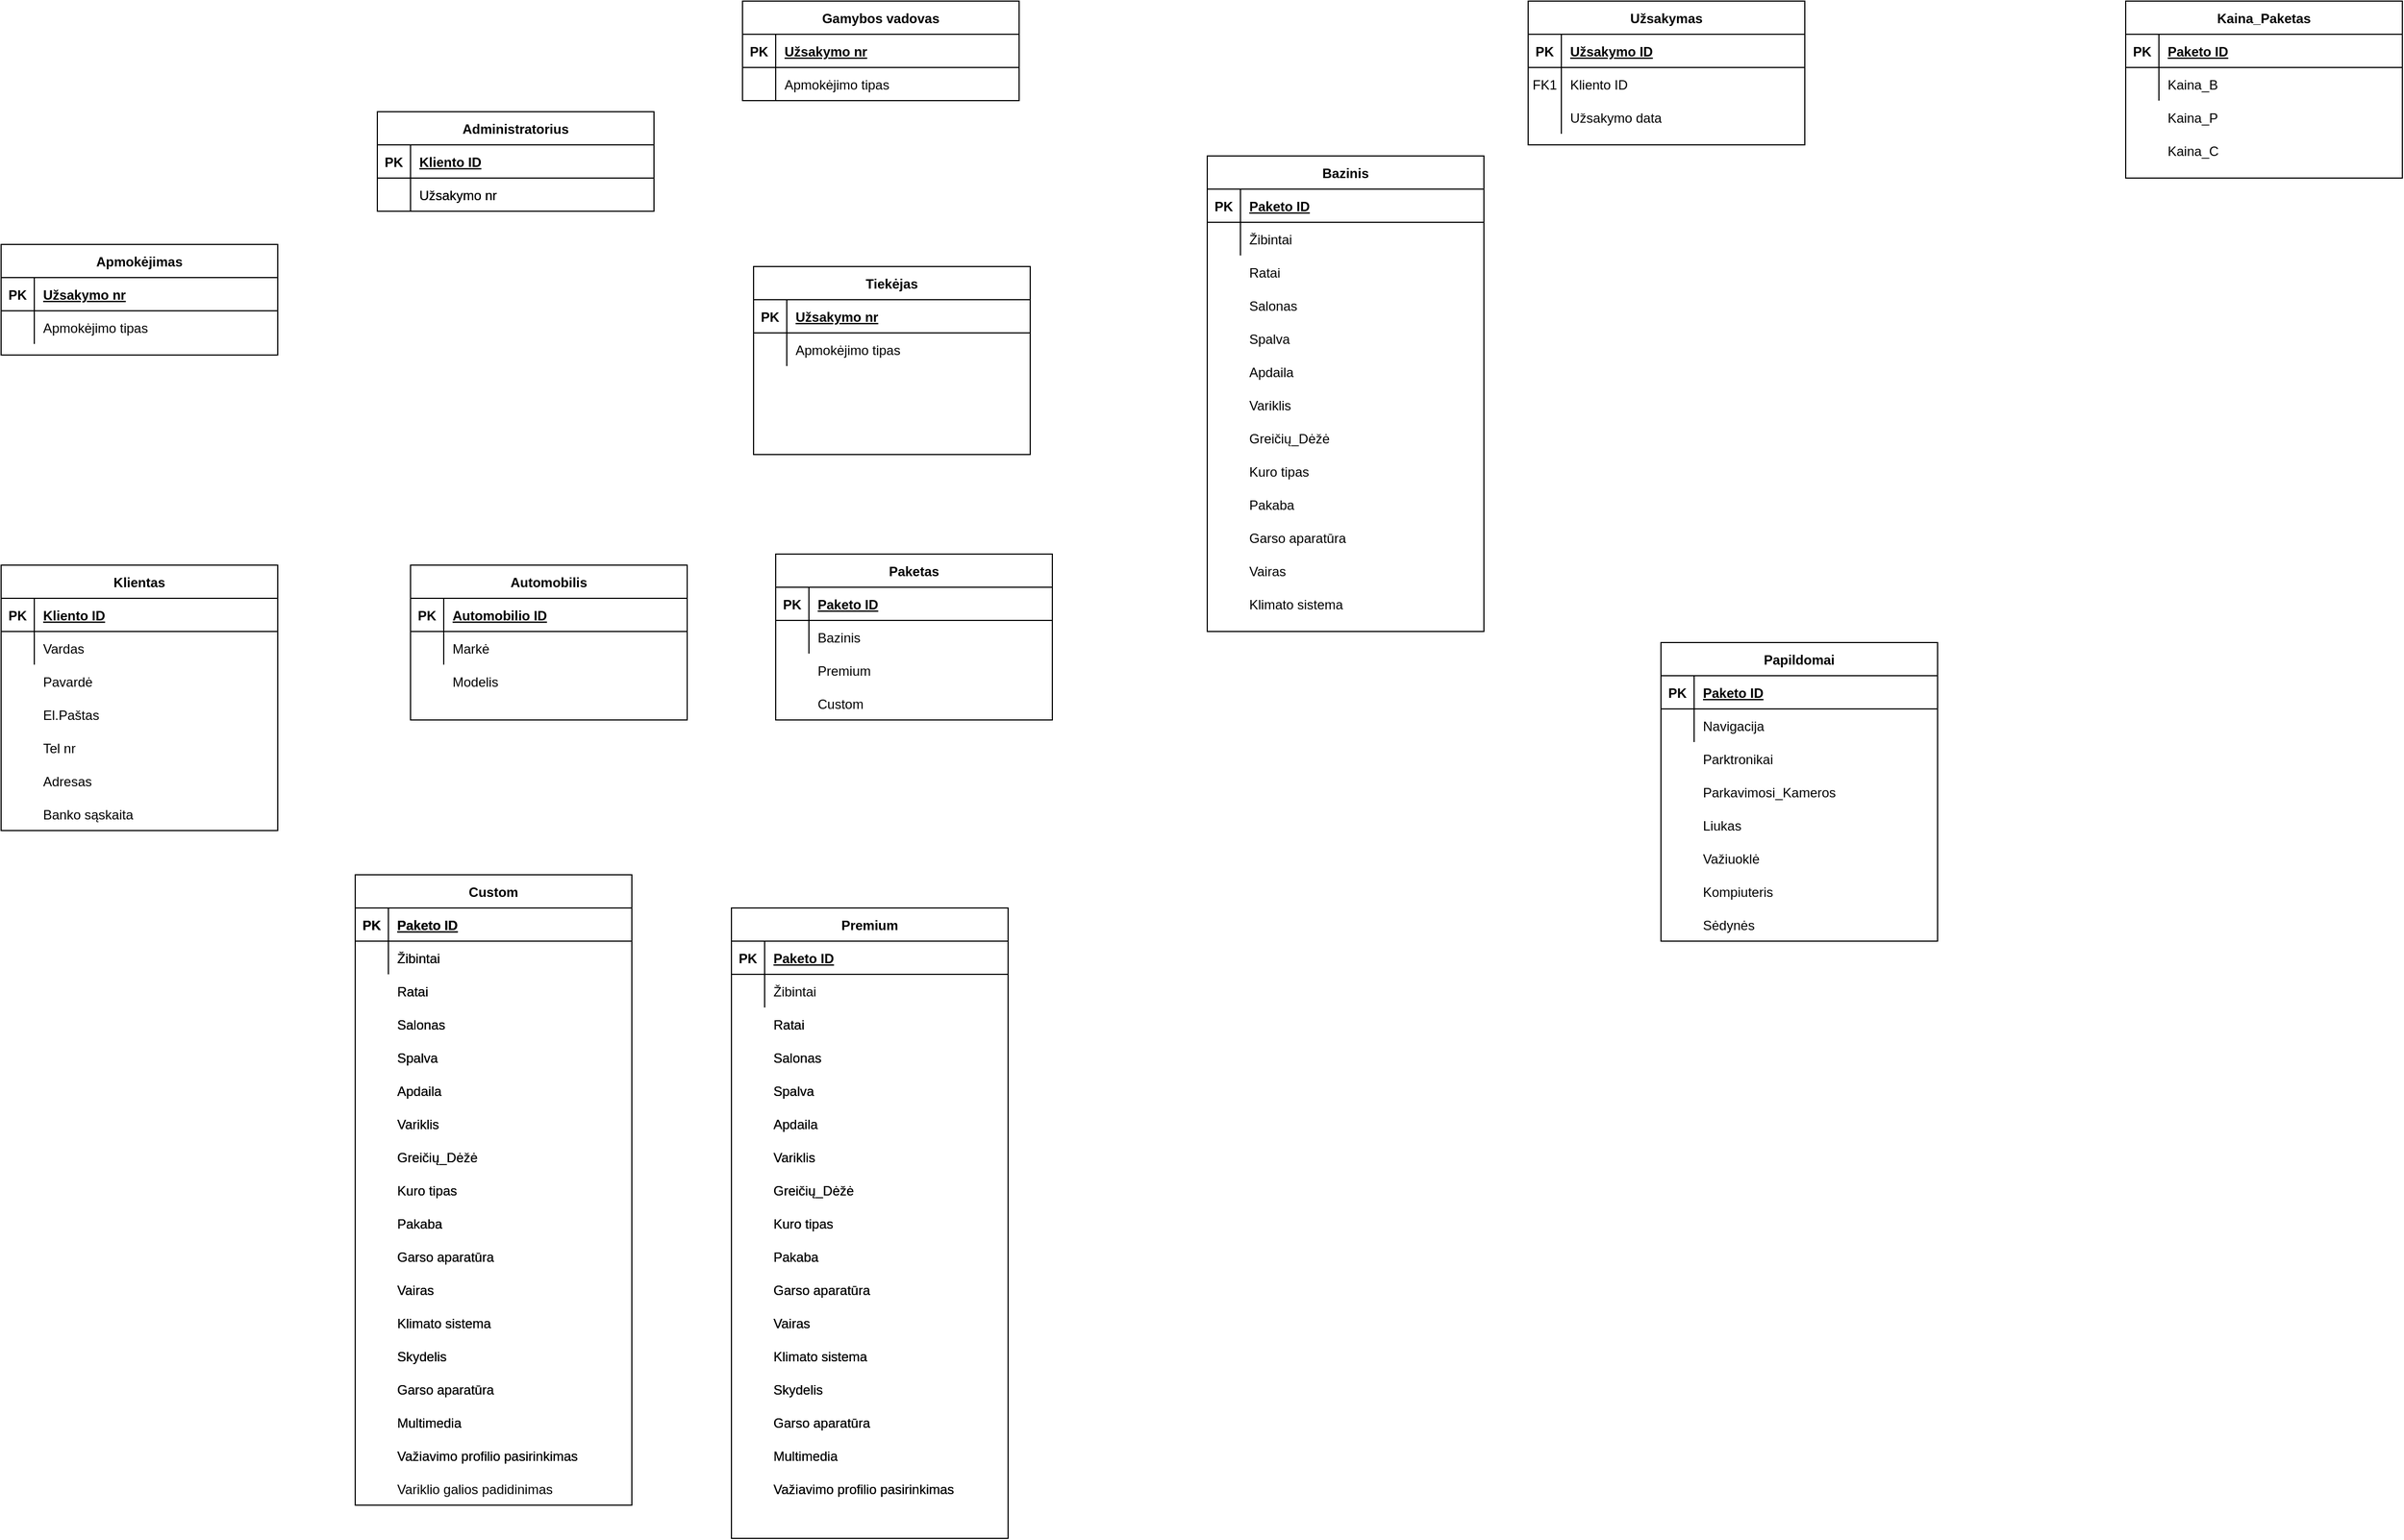 <mxfile version="13.7.7" type="github">
  <diagram id="R2lEEEUBdFMjLlhIrx00" name="Page-1">
    <mxGraphModel dx="1985" dy="2345" grid="1" gridSize="10" guides="1" tooltips="1" connect="1" arrows="1" fold="1" page="1" pageScale="1" pageWidth="850" pageHeight="1100" math="0" shadow="0" extFonts="Permanent Marker^https://fonts.googleapis.com/css?family=Permanent+Marker">
      <root>
        <mxCell id="0" />
        <mxCell id="1" parent="0" />
        <mxCell id="C-vyLk0tnHw3VtMMgP7b-23" value="Klientas" style="shape=table;startSize=30;container=1;collapsible=1;childLayout=tableLayout;fixedRows=1;rowLines=0;fontStyle=1;align=center;resizeLast=1;" parent="1" vertex="1">
          <mxGeometry x="120" y="120" width="250" height="240" as="geometry" />
        </mxCell>
        <mxCell id="C-vyLk0tnHw3VtMMgP7b-24" value="" style="shape=partialRectangle;collapsible=0;dropTarget=0;pointerEvents=0;fillColor=none;points=[[0,0.5],[1,0.5]];portConstraint=eastwest;top=0;left=0;right=0;bottom=1;" parent="C-vyLk0tnHw3VtMMgP7b-23" vertex="1">
          <mxGeometry y="30" width="250" height="30" as="geometry" />
        </mxCell>
        <mxCell id="C-vyLk0tnHw3VtMMgP7b-25" value="PK" style="shape=partialRectangle;overflow=hidden;connectable=0;fillColor=none;top=0;left=0;bottom=0;right=0;fontStyle=1;" parent="C-vyLk0tnHw3VtMMgP7b-24" vertex="1">
          <mxGeometry width="30" height="30" as="geometry" />
        </mxCell>
        <mxCell id="C-vyLk0tnHw3VtMMgP7b-26" value="Kliento ID" style="shape=partialRectangle;overflow=hidden;connectable=0;fillColor=none;top=0;left=0;bottom=0;right=0;align=left;spacingLeft=6;fontStyle=5;" parent="C-vyLk0tnHw3VtMMgP7b-24" vertex="1">
          <mxGeometry x="30" width="220" height="30" as="geometry" />
        </mxCell>
        <mxCell id="C-vyLk0tnHw3VtMMgP7b-27" value="" style="shape=partialRectangle;collapsible=0;dropTarget=0;pointerEvents=0;fillColor=none;points=[[0,0.5],[1,0.5]];portConstraint=eastwest;top=0;left=0;right=0;bottom=0;" parent="C-vyLk0tnHw3VtMMgP7b-23" vertex="1">
          <mxGeometry y="60" width="250" height="30" as="geometry" />
        </mxCell>
        <mxCell id="C-vyLk0tnHw3VtMMgP7b-28" value="" style="shape=partialRectangle;overflow=hidden;connectable=0;fillColor=none;top=0;left=0;bottom=0;right=0;" parent="C-vyLk0tnHw3VtMMgP7b-27" vertex="1">
          <mxGeometry width="30" height="30" as="geometry" />
        </mxCell>
        <mxCell id="C-vyLk0tnHw3VtMMgP7b-29" value="Vardas" style="shape=partialRectangle;overflow=hidden;connectable=0;fillColor=none;top=0;left=0;bottom=0;right=0;align=left;spacingLeft=6;" parent="C-vyLk0tnHw3VtMMgP7b-27" vertex="1">
          <mxGeometry x="30" width="220" height="30" as="geometry" />
        </mxCell>
        <mxCell id="q2KxSCgl3fH-M6cQgNPm-6" value="Pavardė" style="shape=partialRectangle;overflow=hidden;connectable=0;fillColor=none;top=0;left=0;bottom=0;right=0;align=left;spacingLeft=6;" vertex="1" parent="1">
          <mxGeometry x="150" y="210" width="220" height="30" as="geometry" />
        </mxCell>
        <mxCell id="q2KxSCgl3fH-M6cQgNPm-7" value="El.Paštas" style="shape=partialRectangle;overflow=hidden;connectable=0;fillColor=none;top=0;left=0;bottom=0;right=0;align=left;spacingLeft=6;" vertex="1" parent="1">
          <mxGeometry x="150" y="240" width="220" height="30" as="geometry" />
        </mxCell>
        <mxCell id="q2KxSCgl3fH-M6cQgNPm-8" value="Tel nr" style="shape=partialRectangle;overflow=hidden;connectable=0;fillColor=none;top=0;left=0;bottom=0;right=0;align=left;spacingLeft=6;" vertex="1" parent="1">
          <mxGeometry x="150" y="270" width="220" height="30" as="geometry" />
        </mxCell>
        <mxCell id="q2KxSCgl3fH-M6cQgNPm-9" value="Adresas" style="shape=partialRectangle;overflow=hidden;connectable=0;fillColor=none;top=0;left=0;bottom=0;right=0;align=left;spacingLeft=6;" vertex="1" parent="1">
          <mxGeometry x="150" y="300" width="220" height="30" as="geometry" />
        </mxCell>
        <mxCell id="q2KxSCgl3fH-M6cQgNPm-10" value="Banko sąskaita" style="shape=partialRectangle;overflow=hidden;connectable=0;fillColor=none;top=0;left=0;bottom=0;right=0;align=left;spacingLeft=6;" vertex="1" parent="1">
          <mxGeometry x="150" y="330" width="220" height="30" as="geometry" />
        </mxCell>
        <mxCell id="fwX-c29p_fVEbNIJGg2d-43" value="Apmokėjimas" style="shape=table;startSize=30;container=1;collapsible=1;childLayout=tableLayout;fixedRows=1;rowLines=0;fontStyle=1;align=center;resizeLast=1;" vertex="1" parent="1">
          <mxGeometry x="120" y="-170" width="250" height="100" as="geometry" />
        </mxCell>
        <mxCell id="fwX-c29p_fVEbNIJGg2d-44" value="" style="shape=partialRectangle;collapsible=0;dropTarget=0;pointerEvents=0;fillColor=none;points=[[0,0.5],[1,0.5]];portConstraint=eastwest;top=0;left=0;right=0;bottom=1;" vertex="1" parent="fwX-c29p_fVEbNIJGg2d-43">
          <mxGeometry y="30" width="250" height="30" as="geometry" />
        </mxCell>
        <mxCell id="fwX-c29p_fVEbNIJGg2d-45" value="PK" style="shape=partialRectangle;overflow=hidden;connectable=0;fillColor=none;top=0;left=0;bottom=0;right=0;fontStyle=1;" vertex="1" parent="fwX-c29p_fVEbNIJGg2d-44">
          <mxGeometry width="30" height="30" as="geometry" />
        </mxCell>
        <mxCell id="fwX-c29p_fVEbNIJGg2d-46" value="Užsakymo nr" style="shape=partialRectangle;overflow=hidden;connectable=0;fillColor=none;top=0;left=0;bottom=0;right=0;align=left;spacingLeft=6;fontStyle=5;" vertex="1" parent="fwX-c29p_fVEbNIJGg2d-44">
          <mxGeometry x="30" width="220" height="30" as="geometry" />
        </mxCell>
        <mxCell id="fwX-c29p_fVEbNIJGg2d-47" value="" style="shape=partialRectangle;collapsible=0;dropTarget=0;pointerEvents=0;fillColor=none;points=[[0,0.5],[1,0.5]];portConstraint=eastwest;top=0;left=0;right=0;bottom=0;" vertex="1" parent="fwX-c29p_fVEbNIJGg2d-43">
          <mxGeometry y="60" width="250" height="30" as="geometry" />
        </mxCell>
        <mxCell id="fwX-c29p_fVEbNIJGg2d-48" value="" style="shape=partialRectangle;overflow=hidden;connectable=0;fillColor=none;top=0;left=0;bottom=0;right=0;" vertex="1" parent="fwX-c29p_fVEbNIJGg2d-47">
          <mxGeometry width="30" height="30" as="geometry" />
        </mxCell>
        <mxCell id="fwX-c29p_fVEbNIJGg2d-49" value="Apmokėjimo tipas" style="shape=partialRectangle;overflow=hidden;connectable=0;fillColor=none;top=0;left=0;bottom=0;right=0;align=left;spacingLeft=6;" vertex="1" parent="fwX-c29p_fVEbNIJGg2d-47">
          <mxGeometry x="30" width="220" height="30" as="geometry" />
        </mxCell>
        <mxCell id="fwX-c29p_fVEbNIJGg2d-8" value="Administratorius" style="shape=table;startSize=30;container=1;collapsible=1;childLayout=tableLayout;fixedRows=1;rowLines=0;fontStyle=1;align=center;resizeLast=1;" vertex="1" parent="1">
          <mxGeometry x="460" y="-290" width="250" height="90" as="geometry" />
        </mxCell>
        <mxCell id="fwX-c29p_fVEbNIJGg2d-9" value="" style="shape=partialRectangle;collapsible=0;dropTarget=0;pointerEvents=0;fillColor=none;points=[[0,0.5],[1,0.5]];portConstraint=eastwest;top=0;left=0;right=0;bottom=1;" vertex="1" parent="fwX-c29p_fVEbNIJGg2d-8">
          <mxGeometry y="30" width="250" height="30" as="geometry" />
        </mxCell>
        <mxCell id="fwX-c29p_fVEbNIJGg2d-10" value="PK" style="shape=partialRectangle;overflow=hidden;connectable=0;fillColor=none;top=0;left=0;bottom=0;right=0;fontStyle=1;" vertex="1" parent="fwX-c29p_fVEbNIJGg2d-9">
          <mxGeometry width="30" height="30" as="geometry" />
        </mxCell>
        <mxCell id="fwX-c29p_fVEbNIJGg2d-11" value="Kliento ID" style="shape=partialRectangle;overflow=hidden;connectable=0;fillColor=none;top=0;left=0;bottom=0;right=0;align=left;spacingLeft=6;fontStyle=5;" vertex="1" parent="fwX-c29p_fVEbNIJGg2d-9">
          <mxGeometry x="30" width="220" height="30" as="geometry" />
        </mxCell>
        <mxCell id="fwX-c29p_fVEbNIJGg2d-12" value="" style="shape=partialRectangle;collapsible=0;dropTarget=0;pointerEvents=0;fillColor=none;points=[[0,0.5],[1,0.5]];portConstraint=eastwest;top=0;left=0;right=0;bottom=0;" vertex="1" parent="fwX-c29p_fVEbNIJGg2d-8">
          <mxGeometry y="60" width="250" height="30" as="geometry" />
        </mxCell>
        <mxCell id="fwX-c29p_fVEbNIJGg2d-13" value="" style="shape=partialRectangle;overflow=hidden;connectable=0;fillColor=none;top=0;left=0;bottom=0;right=0;" vertex="1" parent="fwX-c29p_fVEbNIJGg2d-12">
          <mxGeometry width="30" height="30" as="geometry" />
        </mxCell>
        <mxCell id="fwX-c29p_fVEbNIJGg2d-14" value="Užsakymo nr" style="shape=partialRectangle;overflow=hidden;connectable=0;fillColor=none;top=0;left=0;bottom=0;right=0;align=left;spacingLeft=6;" vertex="1" parent="fwX-c29p_fVEbNIJGg2d-12">
          <mxGeometry x="30" width="220" height="30" as="geometry" />
        </mxCell>
        <mxCell id="fwX-c29p_fVEbNIJGg2d-50" value="Užsakymo nr" style="shape=partialRectangle;overflow=hidden;connectable=0;fillColor=none;top=0;left=0;bottom=0;right=0;align=left;spacingLeft=6;" vertex="1" parent="1">
          <mxGeometry x="490" y="-230" width="220" height="30" as="geometry" />
        </mxCell>
        <mxCell id="fwX-c29p_fVEbNIJGg2d-58" value="Gamybos vadovas" style="shape=table;startSize=30;container=1;collapsible=1;childLayout=tableLayout;fixedRows=1;rowLines=0;fontStyle=1;align=center;resizeLast=1;" vertex="1" parent="1">
          <mxGeometry x="790" y="-390" width="250" height="90" as="geometry" />
        </mxCell>
        <mxCell id="fwX-c29p_fVEbNIJGg2d-59" value="" style="shape=partialRectangle;collapsible=0;dropTarget=0;pointerEvents=0;fillColor=none;points=[[0,0.5],[1,0.5]];portConstraint=eastwest;top=0;left=0;right=0;bottom=1;" vertex="1" parent="fwX-c29p_fVEbNIJGg2d-58">
          <mxGeometry y="30" width="250" height="30" as="geometry" />
        </mxCell>
        <mxCell id="fwX-c29p_fVEbNIJGg2d-60" value="PK" style="shape=partialRectangle;overflow=hidden;connectable=0;fillColor=none;top=0;left=0;bottom=0;right=0;fontStyle=1;" vertex="1" parent="fwX-c29p_fVEbNIJGg2d-59">
          <mxGeometry width="30" height="30" as="geometry" />
        </mxCell>
        <mxCell id="fwX-c29p_fVEbNIJGg2d-61" value="Užsakymo nr" style="shape=partialRectangle;overflow=hidden;connectable=0;fillColor=none;top=0;left=0;bottom=0;right=0;align=left;spacingLeft=6;fontStyle=5;" vertex="1" parent="fwX-c29p_fVEbNIJGg2d-59">
          <mxGeometry x="30" width="220" height="30" as="geometry" />
        </mxCell>
        <mxCell id="fwX-c29p_fVEbNIJGg2d-62" value="" style="shape=partialRectangle;collapsible=0;dropTarget=0;pointerEvents=0;fillColor=none;points=[[0,0.5],[1,0.5]];portConstraint=eastwest;top=0;left=0;right=0;bottom=0;" vertex="1" parent="fwX-c29p_fVEbNIJGg2d-58">
          <mxGeometry y="60" width="250" height="30" as="geometry" />
        </mxCell>
        <mxCell id="fwX-c29p_fVEbNIJGg2d-63" value="" style="shape=partialRectangle;overflow=hidden;connectable=0;fillColor=none;top=0;left=0;bottom=0;right=0;" vertex="1" parent="fwX-c29p_fVEbNIJGg2d-62">
          <mxGeometry width="30" height="30" as="geometry" />
        </mxCell>
        <mxCell id="fwX-c29p_fVEbNIJGg2d-64" value="Apmokėjimo tipas" style="shape=partialRectangle;overflow=hidden;connectable=0;fillColor=none;top=0;left=0;bottom=0;right=0;align=left;spacingLeft=6;" vertex="1" parent="fwX-c29p_fVEbNIJGg2d-62">
          <mxGeometry x="30" width="220" height="30" as="geometry" />
        </mxCell>
        <mxCell id="fwX-c29p_fVEbNIJGg2d-65" value="Tiekėjas" style="shape=table;startSize=30;container=1;collapsible=1;childLayout=tableLayout;fixedRows=1;rowLines=0;fontStyle=1;align=center;resizeLast=1;" vertex="1" parent="1">
          <mxGeometry x="800" y="-150" width="250" height="170" as="geometry" />
        </mxCell>
        <mxCell id="fwX-c29p_fVEbNIJGg2d-66" value="" style="shape=partialRectangle;collapsible=0;dropTarget=0;pointerEvents=0;fillColor=none;points=[[0,0.5],[1,0.5]];portConstraint=eastwest;top=0;left=0;right=0;bottom=1;" vertex="1" parent="fwX-c29p_fVEbNIJGg2d-65">
          <mxGeometry y="30" width="250" height="30" as="geometry" />
        </mxCell>
        <mxCell id="fwX-c29p_fVEbNIJGg2d-67" value="PK" style="shape=partialRectangle;overflow=hidden;connectable=0;fillColor=none;top=0;left=0;bottom=0;right=0;fontStyle=1;" vertex="1" parent="fwX-c29p_fVEbNIJGg2d-66">
          <mxGeometry width="30" height="30" as="geometry" />
        </mxCell>
        <mxCell id="fwX-c29p_fVEbNIJGg2d-68" value="Užsakymo nr" style="shape=partialRectangle;overflow=hidden;connectable=0;fillColor=none;top=0;left=0;bottom=0;right=0;align=left;spacingLeft=6;fontStyle=5;" vertex="1" parent="fwX-c29p_fVEbNIJGg2d-66">
          <mxGeometry x="30" width="220" height="30" as="geometry" />
        </mxCell>
        <mxCell id="fwX-c29p_fVEbNIJGg2d-69" value="" style="shape=partialRectangle;collapsible=0;dropTarget=0;pointerEvents=0;fillColor=none;points=[[0,0.5],[1,0.5]];portConstraint=eastwest;top=0;left=0;right=0;bottom=0;" vertex="1" parent="fwX-c29p_fVEbNIJGg2d-65">
          <mxGeometry y="60" width="250" height="30" as="geometry" />
        </mxCell>
        <mxCell id="fwX-c29p_fVEbNIJGg2d-70" value="" style="shape=partialRectangle;overflow=hidden;connectable=0;fillColor=none;top=0;left=0;bottom=0;right=0;" vertex="1" parent="fwX-c29p_fVEbNIJGg2d-69">
          <mxGeometry width="30" height="30" as="geometry" />
        </mxCell>
        <mxCell id="fwX-c29p_fVEbNIJGg2d-71" value="Apmokėjimo tipas" style="shape=partialRectangle;overflow=hidden;connectable=0;fillColor=none;top=0;left=0;bottom=0;right=0;align=left;spacingLeft=6;" vertex="1" parent="fwX-c29p_fVEbNIJGg2d-69">
          <mxGeometry x="30" width="220" height="30" as="geometry" />
        </mxCell>
        <mxCell id="fwX-c29p_fVEbNIJGg2d-185" value="" style="group" vertex="1" connectable="0" parent="1">
          <mxGeometry x="490" y="120" width="250" height="850" as="geometry" />
        </mxCell>
        <mxCell id="fwX-c29p_fVEbNIJGg2d-186" value="Modelis" style="shape=partialRectangle;overflow=hidden;connectable=0;fillColor=none;top=0;left=0;bottom=0;right=0;align=left;spacingLeft=6;" vertex="1" parent="fwX-c29p_fVEbNIJGg2d-185">
          <mxGeometry x="30" y="90" width="220" height="30" as="geometry" />
        </mxCell>
        <mxCell id="fwX-c29p_fVEbNIJGg2d-188" value="Automobilis" style="shape=table;startSize=30;container=1;collapsible=1;childLayout=tableLayout;fixedRows=1;rowLines=0;fontStyle=1;align=center;resizeLast=1;" vertex="1" parent="fwX-c29p_fVEbNIJGg2d-185">
          <mxGeometry width="250" height="140" as="geometry" />
        </mxCell>
        <mxCell id="fwX-c29p_fVEbNIJGg2d-189" value="" style="shape=partialRectangle;collapsible=0;dropTarget=0;pointerEvents=0;fillColor=none;points=[[0,0.5],[1,0.5]];portConstraint=eastwest;top=0;left=0;right=0;bottom=1;" vertex="1" parent="fwX-c29p_fVEbNIJGg2d-188">
          <mxGeometry y="30" width="250" height="30" as="geometry" />
        </mxCell>
        <mxCell id="fwX-c29p_fVEbNIJGg2d-190" value="PK" style="shape=partialRectangle;overflow=hidden;connectable=0;fillColor=none;top=0;left=0;bottom=0;right=0;fontStyle=1;" vertex="1" parent="fwX-c29p_fVEbNIJGg2d-189">
          <mxGeometry width="30" height="30" as="geometry" />
        </mxCell>
        <mxCell id="fwX-c29p_fVEbNIJGg2d-191" value="Automobilio ID" style="shape=partialRectangle;overflow=hidden;connectable=0;fillColor=none;top=0;left=0;bottom=0;right=0;align=left;spacingLeft=6;fontStyle=5;" vertex="1" parent="fwX-c29p_fVEbNIJGg2d-189">
          <mxGeometry x="30" width="220" height="30" as="geometry" />
        </mxCell>
        <mxCell id="fwX-c29p_fVEbNIJGg2d-192" value="" style="shape=partialRectangle;collapsible=0;dropTarget=0;pointerEvents=0;fillColor=none;points=[[0,0.5],[1,0.5]];portConstraint=eastwest;top=0;left=0;right=0;bottom=0;" vertex="1" parent="fwX-c29p_fVEbNIJGg2d-188">
          <mxGeometry y="60" width="250" height="30" as="geometry" />
        </mxCell>
        <mxCell id="fwX-c29p_fVEbNIJGg2d-193" value="" style="shape=partialRectangle;overflow=hidden;connectable=0;fillColor=none;top=0;left=0;bottom=0;right=0;" vertex="1" parent="fwX-c29p_fVEbNIJGg2d-192">
          <mxGeometry width="30" height="30" as="geometry" />
        </mxCell>
        <mxCell id="fwX-c29p_fVEbNIJGg2d-194" value="Markė" style="shape=partialRectangle;overflow=hidden;connectable=0;fillColor=none;top=0;left=0;bottom=0;right=0;align=left;spacingLeft=6;" vertex="1" parent="fwX-c29p_fVEbNIJGg2d-192">
          <mxGeometry x="30" width="220" height="30" as="geometry" />
        </mxCell>
        <mxCell id="fwX-c29p_fVEbNIJGg2d-296" value="" style="group" vertex="1" connectable="0" parent="fwX-c29p_fVEbNIJGg2d-185">
          <mxGeometry x="-50" y="280" width="250" height="570" as="geometry" />
        </mxCell>
        <mxCell id="fwX-c29p_fVEbNIJGg2d-297" value="" style="group" vertex="1" connectable="0" parent="fwX-c29p_fVEbNIJGg2d-296">
          <mxGeometry width="250" height="570" as="geometry" />
        </mxCell>
        <mxCell id="fwX-c29p_fVEbNIJGg2d-298" value="Premium" style="shape=table;startSize=30;container=1;collapsible=1;childLayout=tableLayout;fixedRows=1;rowLines=0;fontStyle=1;align=center;resizeLast=1;" vertex="1" parent="fwX-c29p_fVEbNIJGg2d-297">
          <mxGeometry width="250" height="570" as="geometry" />
        </mxCell>
        <mxCell id="fwX-c29p_fVEbNIJGg2d-299" value="" style="shape=partialRectangle;collapsible=0;dropTarget=0;pointerEvents=0;fillColor=none;points=[[0,0.5],[1,0.5]];portConstraint=eastwest;top=0;left=0;right=0;bottom=1;" vertex="1" parent="fwX-c29p_fVEbNIJGg2d-298">
          <mxGeometry y="30" width="250" height="30" as="geometry" />
        </mxCell>
        <mxCell id="fwX-c29p_fVEbNIJGg2d-300" value="PK" style="shape=partialRectangle;overflow=hidden;connectable=0;fillColor=none;top=0;left=0;bottom=0;right=0;fontStyle=1;" vertex="1" parent="fwX-c29p_fVEbNIJGg2d-299">
          <mxGeometry width="30" height="30" as="geometry" />
        </mxCell>
        <mxCell id="fwX-c29p_fVEbNIJGg2d-301" value="Paketo ID" style="shape=partialRectangle;overflow=hidden;connectable=0;fillColor=none;top=0;left=0;bottom=0;right=0;align=left;spacingLeft=6;fontStyle=5;" vertex="1" parent="fwX-c29p_fVEbNIJGg2d-299">
          <mxGeometry x="30" width="220" height="30" as="geometry" />
        </mxCell>
        <mxCell id="fwX-c29p_fVEbNIJGg2d-302" value="" style="shape=partialRectangle;collapsible=0;dropTarget=0;pointerEvents=0;fillColor=none;points=[[0,0.5],[1,0.5]];portConstraint=eastwest;top=0;left=0;right=0;bottom=0;" vertex="1" parent="fwX-c29p_fVEbNIJGg2d-298">
          <mxGeometry y="60" width="250" height="30" as="geometry" />
        </mxCell>
        <mxCell id="fwX-c29p_fVEbNIJGg2d-303" value="" style="shape=partialRectangle;overflow=hidden;connectable=0;fillColor=none;top=0;left=0;bottom=0;right=0;" vertex="1" parent="fwX-c29p_fVEbNIJGg2d-302">
          <mxGeometry width="30" height="30" as="geometry" />
        </mxCell>
        <mxCell id="fwX-c29p_fVEbNIJGg2d-304" value="Žibintai" style="shape=partialRectangle;overflow=hidden;connectable=0;fillColor=none;top=0;left=0;bottom=0;right=0;align=left;spacingLeft=6;" vertex="1" parent="fwX-c29p_fVEbNIJGg2d-302">
          <mxGeometry x="30" width="220" height="30" as="geometry" />
        </mxCell>
        <mxCell id="fwX-c29p_fVEbNIJGg2d-305" value="" style="shape=partialRectangle;collapsible=0;dropTarget=0;pointerEvents=0;fillColor=none;points=[[0,0.5],[1,0.5]];portConstraint=eastwest;top=0;left=0;right=0;bottom=0;" vertex="1" parent="fwX-c29p_fVEbNIJGg2d-297">
          <mxGeometry y="90" width="250" height="30" as="geometry" />
        </mxCell>
        <mxCell id="fwX-c29p_fVEbNIJGg2d-306" value="" style="shape=partialRectangle;overflow=hidden;connectable=0;fillColor=none;top=0;left=0;bottom=0;right=0;" vertex="1" parent="fwX-c29p_fVEbNIJGg2d-305">
          <mxGeometry width="30" height="30" as="geometry" />
        </mxCell>
        <mxCell id="fwX-c29p_fVEbNIJGg2d-307" value="Ratai" style="shape=partialRectangle;overflow=hidden;connectable=0;fillColor=none;top=0;left=0;bottom=0;right=0;align=left;spacingLeft=6;" vertex="1" parent="fwX-c29p_fVEbNIJGg2d-305">
          <mxGeometry x="30" width="220" height="30" as="geometry" />
        </mxCell>
        <mxCell id="fwX-c29p_fVEbNIJGg2d-308" value="" style="shape=partialRectangle;collapsible=0;dropTarget=0;pointerEvents=0;fillColor=none;points=[[0,0.5],[1,0.5]];portConstraint=eastwest;top=0;left=0;right=0;bottom=0;" vertex="1" parent="fwX-c29p_fVEbNIJGg2d-297">
          <mxGeometry y="120" width="250" height="30" as="geometry" />
        </mxCell>
        <mxCell id="fwX-c29p_fVEbNIJGg2d-309" value="" style="shape=partialRectangle;overflow=hidden;connectable=0;fillColor=none;top=0;left=0;bottom=0;right=0;" vertex="1" parent="fwX-c29p_fVEbNIJGg2d-308">
          <mxGeometry width="30" height="30" as="geometry" />
        </mxCell>
        <mxCell id="fwX-c29p_fVEbNIJGg2d-310" value="Salonas" style="shape=partialRectangle;overflow=hidden;connectable=0;fillColor=none;top=0;left=0;bottom=0;right=0;align=left;spacingLeft=6;" vertex="1" parent="fwX-c29p_fVEbNIJGg2d-308">
          <mxGeometry x="30" width="220" height="30" as="geometry" />
        </mxCell>
        <mxCell id="fwX-c29p_fVEbNIJGg2d-311" value="" style="shape=partialRectangle;collapsible=0;dropTarget=0;pointerEvents=0;fillColor=none;points=[[0,0.5],[1,0.5]];portConstraint=eastwest;top=0;left=0;right=0;bottom=0;" vertex="1" parent="fwX-c29p_fVEbNIJGg2d-297">
          <mxGeometry y="150" width="250" height="30" as="geometry" />
        </mxCell>
        <mxCell id="fwX-c29p_fVEbNIJGg2d-312" value="" style="shape=partialRectangle;overflow=hidden;connectable=0;fillColor=none;top=0;left=0;bottom=0;right=0;" vertex="1" parent="fwX-c29p_fVEbNIJGg2d-311">
          <mxGeometry width="30" height="30" as="geometry" />
        </mxCell>
        <mxCell id="fwX-c29p_fVEbNIJGg2d-313" value="Spalva" style="shape=partialRectangle;overflow=hidden;connectable=0;fillColor=none;top=0;left=0;bottom=0;right=0;align=left;spacingLeft=6;" vertex="1" parent="fwX-c29p_fVEbNIJGg2d-311">
          <mxGeometry x="30" width="220" height="30" as="geometry" />
        </mxCell>
        <mxCell id="fwX-c29p_fVEbNIJGg2d-314" value="" style="shape=partialRectangle;collapsible=0;dropTarget=0;pointerEvents=0;fillColor=none;points=[[0,0.5],[1,0.5]];portConstraint=eastwest;top=0;left=0;right=0;bottom=0;" vertex="1" parent="fwX-c29p_fVEbNIJGg2d-297">
          <mxGeometry y="180" width="250" height="30" as="geometry" />
        </mxCell>
        <mxCell id="fwX-c29p_fVEbNIJGg2d-315" value="" style="shape=partialRectangle;overflow=hidden;connectable=0;fillColor=none;top=0;left=0;bottom=0;right=0;" vertex="1" parent="fwX-c29p_fVEbNIJGg2d-314">
          <mxGeometry width="30" height="30" as="geometry" />
        </mxCell>
        <mxCell id="fwX-c29p_fVEbNIJGg2d-316" value="Apdaila" style="shape=partialRectangle;overflow=hidden;connectable=0;fillColor=none;top=0;left=0;bottom=0;right=0;align=left;spacingLeft=6;" vertex="1" parent="fwX-c29p_fVEbNIJGg2d-314">
          <mxGeometry x="30" width="220" height="30" as="geometry" />
        </mxCell>
        <mxCell id="fwX-c29p_fVEbNIJGg2d-317" value="" style="shape=partialRectangle;collapsible=0;dropTarget=0;pointerEvents=0;fillColor=none;points=[[0,0.5],[1,0.5]];portConstraint=eastwest;top=0;left=0;right=0;bottom=0;" vertex="1" parent="fwX-c29p_fVEbNIJGg2d-297">
          <mxGeometry y="210" width="250" height="30" as="geometry" />
        </mxCell>
        <mxCell id="fwX-c29p_fVEbNIJGg2d-318" value="" style="shape=partialRectangle;overflow=hidden;connectable=0;fillColor=none;top=0;left=0;bottom=0;right=0;" vertex="1" parent="fwX-c29p_fVEbNIJGg2d-317">
          <mxGeometry width="30" height="30" as="geometry" />
        </mxCell>
        <mxCell id="fwX-c29p_fVEbNIJGg2d-319" value="Variklis" style="shape=partialRectangle;overflow=hidden;connectable=0;fillColor=none;top=0;left=0;bottom=0;right=0;align=left;spacingLeft=6;" vertex="1" parent="fwX-c29p_fVEbNIJGg2d-317">
          <mxGeometry x="30" width="220" height="30" as="geometry" />
        </mxCell>
        <mxCell id="fwX-c29p_fVEbNIJGg2d-320" value="" style="shape=partialRectangle;collapsible=0;dropTarget=0;pointerEvents=0;fillColor=none;points=[[0,0.5],[1,0.5]];portConstraint=eastwest;top=0;left=0;right=0;bottom=0;" vertex="1" parent="fwX-c29p_fVEbNIJGg2d-297">
          <mxGeometry y="240" width="250" height="30" as="geometry" />
        </mxCell>
        <mxCell id="fwX-c29p_fVEbNIJGg2d-321" value="" style="shape=partialRectangle;overflow=hidden;connectable=0;fillColor=none;top=0;left=0;bottom=0;right=0;" vertex="1" parent="fwX-c29p_fVEbNIJGg2d-320">
          <mxGeometry width="30" height="30" as="geometry" />
        </mxCell>
        <mxCell id="fwX-c29p_fVEbNIJGg2d-322" value="Greičių_Dėžė" style="shape=partialRectangle;overflow=hidden;connectable=0;fillColor=none;top=0;left=0;bottom=0;right=0;align=left;spacingLeft=6;" vertex="1" parent="fwX-c29p_fVEbNIJGg2d-320">
          <mxGeometry x="30" width="220" height="30" as="geometry" />
        </mxCell>
        <mxCell id="fwX-c29p_fVEbNIJGg2d-323" value="" style="shape=partialRectangle;collapsible=0;dropTarget=0;pointerEvents=0;fillColor=none;points=[[0,0.5],[1,0.5]];portConstraint=eastwest;top=0;left=0;right=0;bottom=0;" vertex="1" parent="fwX-c29p_fVEbNIJGg2d-297">
          <mxGeometry y="270" width="250" height="30" as="geometry" />
        </mxCell>
        <mxCell id="fwX-c29p_fVEbNIJGg2d-324" value="" style="shape=partialRectangle;overflow=hidden;connectable=0;fillColor=none;top=0;left=0;bottom=0;right=0;" vertex="1" parent="fwX-c29p_fVEbNIJGg2d-323">
          <mxGeometry width="30" height="30" as="geometry" />
        </mxCell>
        <mxCell id="fwX-c29p_fVEbNIJGg2d-325" value="Kuro tipas" style="shape=partialRectangle;overflow=hidden;connectable=0;fillColor=none;top=0;left=0;bottom=0;right=0;align=left;spacingLeft=6;" vertex="1" parent="fwX-c29p_fVEbNIJGg2d-323">
          <mxGeometry x="30" width="220" height="30" as="geometry" />
        </mxCell>
        <mxCell id="fwX-c29p_fVEbNIJGg2d-326" value="" style="shape=partialRectangle;collapsible=0;dropTarget=0;pointerEvents=0;fillColor=none;points=[[0,0.5],[1,0.5]];portConstraint=eastwest;top=0;left=0;right=0;bottom=0;" vertex="1" parent="fwX-c29p_fVEbNIJGg2d-297">
          <mxGeometry y="300" width="250" height="30" as="geometry" />
        </mxCell>
        <mxCell id="fwX-c29p_fVEbNIJGg2d-327" value="" style="shape=partialRectangle;overflow=hidden;connectable=0;fillColor=none;top=0;left=0;bottom=0;right=0;" vertex="1" parent="fwX-c29p_fVEbNIJGg2d-326">
          <mxGeometry width="30" height="30" as="geometry" />
        </mxCell>
        <mxCell id="fwX-c29p_fVEbNIJGg2d-328" value="Pakaba" style="shape=partialRectangle;overflow=hidden;connectable=0;fillColor=none;top=0;left=0;bottom=0;right=0;align=left;spacingLeft=6;" vertex="1" parent="fwX-c29p_fVEbNIJGg2d-326">
          <mxGeometry x="30" width="220" height="30" as="geometry" />
        </mxCell>
        <mxCell id="fwX-c29p_fVEbNIJGg2d-329" value="Garso aparatūra" style="shape=partialRectangle;overflow=hidden;connectable=0;fillColor=none;top=0;left=0;bottom=0;right=0;align=left;spacingLeft=6;" vertex="1" parent="fwX-c29p_fVEbNIJGg2d-297">
          <mxGeometry x="30" y="330" width="220" height="30" as="geometry" />
        </mxCell>
        <mxCell id="fwX-c29p_fVEbNIJGg2d-330" value="Vairas" style="shape=partialRectangle;overflow=hidden;connectable=0;fillColor=none;top=0;left=0;bottom=0;right=0;align=left;spacingLeft=6;" vertex="1" parent="fwX-c29p_fVEbNIJGg2d-297">
          <mxGeometry x="30" y="360" width="220" height="30" as="geometry" />
        </mxCell>
        <mxCell id="fwX-c29p_fVEbNIJGg2d-331" value="Klimato sistema" style="shape=partialRectangle;overflow=hidden;connectable=0;fillColor=none;top=0;left=0;bottom=0;right=0;align=left;spacingLeft=6;" vertex="1" parent="fwX-c29p_fVEbNIJGg2d-297">
          <mxGeometry x="30" y="390" width="220" height="30" as="geometry" />
        </mxCell>
        <mxCell id="fwX-c29p_fVEbNIJGg2d-332" value="Skydelis" style="shape=partialRectangle;overflow=hidden;connectable=0;fillColor=none;top=0;left=0;bottom=0;right=0;align=left;spacingLeft=6;" vertex="1" parent="fwX-c29p_fVEbNIJGg2d-297">
          <mxGeometry x="30" y="420" width="220" height="30" as="geometry" />
        </mxCell>
        <mxCell id="fwX-c29p_fVEbNIJGg2d-333" value="Garso aparatūra" style="shape=partialRectangle;overflow=hidden;connectable=0;fillColor=none;top=0;left=0;bottom=0;right=0;align=left;spacingLeft=6;" vertex="1" parent="fwX-c29p_fVEbNIJGg2d-297">
          <mxGeometry x="30" y="450" width="220" height="30" as="geometry" />
        </mxCell>
        <mxCell id="fwX-c29p_fVEbNIJGg2d-334" value="Multimedia" style="shape=partialRectangle;overflow=hidden;connectable=0;fillColor=none;top=0;left=0;bottom=0;right=0;align=left;spacingLeft=6;" vertex="1" parent="fwX-c29p_fVEbNIJGg2d-297">
          <mxGeometry x="30" y="480" width="220" height="30" as="geometry" />
        </mxCell>
        <mxCell id="fwX-c29p_fVEbNIJGg2d-335" value="Važiavimo profilio pasirinkimas" style="shape=partialRectangle;overflow=hidden;connectable=0;fillColor=none;top=0;left=0;bottom=0;right=0;align=left;spacingLeft=6;" vertex="1" parent="fwX-c29p_fVEbNIJGg2d-297">
          <mxGeometry x="30" y="510" width="220" height="30" as="geometry" />
        </mxCell>
        <mxCell id="fwX-c29p_fVEbNIJGg2d-336" value="" style="group" vertex="1" connectable="0" parent="fwX-c29p_fVEbNIJGg2d-185">
          <mxGeometry x="-50" y="280" width="250" height="570" as="geometry" />
        </mxCell>
        <mxCell id="fwX-c29p_fVEbNIJGg2d-337" value="" style="group" vertex="1" connectable="0" parent="fwX-c29p_fVEbNIJGg2d-336">
          <mxGeometry width="250" height="570" as="geometry" />
        </mxCell>
        <mxCell id="fwX-c29p_fVEbNIJGg2d-338" value="Custom" style="shape=table;startSize=30;container=1;collapsible=1;childLayout=tableLayout;fixedRows=1;rowLines=0;fontStyle=1;align=center;resizeLast=1;" vertex="1" parent="fwX-c29p_fVEbNIJGg2d-337">
          <mxGeometry width="250" height="570" as="geometry" />
        </mxCell>
        <mxCell id="fwX-c29p_fVEbNIJGg2d-339" value="" style="shape=partialRectangle;collapsible=0;dropTarget=0;pointerEvents=0;fillColor=none;points=[[0,0.5],[1,0.5]];portConstraint=eastwest;top=0;left=0;right=0;bottom=1;" vertex="1" parent="fwX-c29p_fVEbNIJGg2d-338">
          <mxGeometry y="30" width="250" height="30" as="geometry" />
        </mxCell>
        <mxCell id="fwX-c29p_fVEbNIJGg2d-340" value="PK" style="shape=partialRectangle;overflow=hidden;connectable=0;fillColor=none;top=0;left=0;bottom=0;right=0;fontStyle=1;" vertex="1" parent="fwX-c29p_fVEbNIJGg2d-339">
          <mxGeometry width="30" height="30" as="geometry" />
        </mxCell>
        <mxCell id="fwX-c29p_fVEbNIJGg2d-341" value="Paketo ID" style="shape=partialRectangle;overflow=hidden;connectable=0;fillColor=none;top=0;left=0;bottom=0;right=0;align=left;spacingLeft=6;fontStyle=5;" vertex="1" parent="fwX-c29p_fVEbNIJGg2d-339">
          <mxGeometry x="30" width="220" height="30" as="geometry" />
        </mxCell>
        <mxCell id="fwX-c29p_fVEbNIJGg2d-342" value="" style="shape=partialRectangle;collapsible=0;dropTarget=0;pointerEvents=0;fillColor=none;points=[[0,0.5],[1,0.5]];portConstraint=eastwest;top=0;left=0;right=0;bottom=0;" vertex="1" parent="fwX-c29p_fVEbNIJGg2d-338">
          <mxGeometry y="60" width="250" height="30" as="geometry" />
        </mxCell>
        <mxCell id="fwX-c29p_fVEbNIJGg2d-343" value="" style="shape=partialRectangle;overflow=hidden;connectable=0;fillColor=none;top=0;left=0;bottom=0;right=0;" vertex="1" parent="fwX-c29p_fVEbNIJGg2d-342">
          <mxGeometry width="30" height="30" as="geometry" />
        </mxCell>
        <mxCell id="fwX-c29p_fVEbNIJGg2d-344" value="Žibintai" style="shape=partialRectangle;overflow=hidden;connectable=0;fillColor=none;top=0;left=0;bottom=0;right=0;align=left;spacingLeft=6;" vertex="1" parent="fwX-c29p_fVEbNIJGg2d-342">
          <mxGeometry x="30" width="220" height="30" as="geometry" />
        </mxCell>
        <mxCell id="fwX-c29p_fVEbNIJGg2d-345" value="" style="shape=partialRectangle;collapsible=0;dropTarget=0;pointerEvents=0;fillColor=none;points=[[0,0.5],[1,0.5]];portConstraint=eastwest;top=0;left=0;right=0;bottom=0;" vertex="1" parent="fwX-c29p_fVEbNIJGg2d-337">
          <mxGeometry y="90" width="250" height="30" as="geometry" />
        </mxCell>
        <mxCell id="fwX-c29p_fVEbNIJGg2d-346" value="" style="shape=partialRectangle;overflow=hidden;connectable=0;fillColor=none;top=0;left=0;bottom=0;right=0;" vertex="1" parent="fwX-c29p_fVEbNIJGg2d-345">
          <mxGeometry width="30" height="30" as="geometry" />
        </mxCell>
        <mxCell id="fwX-c29p_fVEbNIJGg2d-347" value="Ratai" style="shape=partialRectangle;overflow=hidden;connectable=0;fillColor=none;top=0;left=0;bottom=0;right=0;align=left;spacingLeft=6;" vertex="1" parent="fwX-c29p_fVEbNIJGg2d-345">
          <mxGeometry x="30" width="220" height="30" as="geometry" />
        </mxCell>
        <mxCell id="fwX-c29p_fVEbNIJGg2d-348" value="" style="shape=partialRectangle;collapsible=0;dropTarget=0;pointerEvents=0;fillColor=none;points=[[0,0.5],[1,0.5]];portConstraint=eastwest;top=0;left=0;right=0;bottom=0;" vertex="1" parent="fwX-c29p_fVEbNIJGg2d-337">
          <mxGeometry y="120" width="250" height="30" as="geometry" />
        </mxCell>
        <mxCell id="fwX-c29p_fVEbNIJGg2d-349" value="" style="shape=partialRectangle;overflow=hidden;connectable=0;fillColor=none;top=0;left=0;bottom=0;right=0;" vertex="1" parent="fwX-c29p_fVEbNIJGg2d-348">
          <mxGeometry width="30" height="30" as="geometry" />
        </mxCell>
        <mxCell id="fwX-c29p_fVEbNIJGg2d-350" value="Salonas" style="shape=partialRectangle;overflow=hidden;connectable=0;fillColor=none;top=0;left=0;bottom=0;right=0;align=left;spacingLeft=6;" vertex="1" parent="fwX-c29p_fVEbNIJGg2d-348">
          <mxGeometry x="30" width="220" height="30" as="geometry" />
        </mxCell>
        <mxCell id="fwX-c29p_fVEbNIJGg2d-351" value="" style="shape=partialRectangle;collapsible=0;dropTarget=0;pointerEvents=0;fillColor=none;points=[[0,0.5],[1,0.5]];portConstraint=eastwest;top=0;left=0;right=0;bottom=0;" vertex="1" parent="fwX-c29p_fVEbNIJGg2d-337">
          <mxGeometry y="150" width="250" height="30" as="geometry" />
        </mxCell>
        <mxCell id="fwX-c29p_fVEbNIJGg2d-352" value="" style="shape=partialRectangle;overflow=hidden;connectable=0;fillColor=none;top=0;left=0;bottom=0;right=0;" vertex="1" parent="fwX-c29p_fVEbNIJGg2d-351">
          <mxGeometry width="30" height="30" as="geometry" />
        </mxCell>
        <mxCell id="fwX-c29p_fVEbNIJGg2d-353" value="Spalva" style="shape=partialRectangle;overflow=hidden;connectable=0;fillColor=none;top=0;left=0;bottom=0;right=0;align=left;spacingLeft=6;" vertex="1" parent="fwX-c29p_fVEbNIJGg2d-351">
          <mxGeometry x="30" width="220" height="30" as="geometry" />
        </mxCell>
        <mxCell id="fwX-c29p_fVEbNIJGg2d-354" value="" style="shape=partialRectangle;collapsible=0;dropTarget=0;pointerEvents=0;fillColor=none;points=[[0,0.5],[1,0.5]];portConstraint=eastwest;top=0;left=0;right=0;bottom=0;" vertex="1" parent="fwX-c29p_fVEbNIJGg2d-337">
          <mxGeometry y="180" width="250" height="30" as="geometry" />
        </mxCell>
        <mxCell id="fwX-c29p_fVEbNIJGg2d-355" value="" style="shape=partialRectangle;overflow=hidden;connectable=0;fillColor=none;top=0;left=0;bottom=0;right=0;" vertex="1" parent="fwX-c29p_fVEbNIJGg2d-354">
          <mxGeometry width="30" height="30" as="geometry" />
        </mxCell>
        <mxCell id="fwX-c29p_fVEbNIJGg2d-356" value="Apdaila" style="shape=partialRectangle;overflow=hidden;connectable=0;fillColor=none;top=0;left=0;bottom=0;right=0;align=left;spacingLeft=6;" vertex="1" parent="fwX-c29p_fVEbNIJGg2d-354">
          <mxGeometry x="30" width="220" height="30" as="geometry" />
        </mxCell>
        <mxCell id="fwX-c29p_fVEbNIJGg2d-357" value="" style="shape=partialRectangle;collapsible=0;dropTarget=0;pointerEvents=0;fillColor=none;points=[[0,0.5],[1,0.5]];portConstraint=eastwest;top=0;left=0;right=0;bottom=0;" vertex="1" parent="fwX-c29p_fVEbNIJGg2d-337">
          <mxGeometry y="210" width="250" height="30" as="geometry" />
        </mxCell>
        <mxCell id="fwX-c29p_fVEbNIJGg2d-358" value="" style="shape=partialRectangle;overflow=hidden;connectable=0;fillColor=none;top=0;left=0;bottom=0;right=0;" vertex="1" parent="fwX-c29p_fVEbNIJGg2d-357">
          <mxGeometry width="30" height="30" as="geometry" />
        </mxCell>
        <mxCell id="fwX-c29p_fVEbNIJGg2d-359" value="Variklis" style="shape=partialRectangle;overflow=hidden;connectable=0;fillColor=none;top=0;left=0;bottom=0;right=0;align=left;spacingLeft=6;" vertex="1" parent="fwX-c29p_fVEbNIJGg2d-357">
          <mxGeometry x="30" width="220" height="30" as="geometry" />
        </mxCell>
        <mxCell id="fwX-c29p_fVEbNIJGg2d-360" value="" style="shape=partialRectangle;collapsible=0;dropTarget=0;pointerEvents=0;fillColor=none;points=[[0,0.5],[1,0.5]];portConstraint=eastwest;top=0;left=0;right=0;bottom=0;" vertex="1" parent="fwX-c29p_fVEbNIJGg2d-337">
          <mxGeometry y="240" width="250" height="30" as="geometry" />
        </mxCell>
        <mxCell id="fwX-c29p_fVEbNIJGg2d-361" value="" style="shape=partialRectangle;overflow=hidden;connectable=0;fillColor=none;top=0;left=0;bottom=0;right=0;" vertex="1" parent="fwX-c29p_fVEbNIJGg2d-360">
          <mxGeometry width="30" height="30" as="geometry" />
        </mxCell>
        <mxCell id="fwX-c29p_fVEbNIJGg2d-362" value="Greičių_Dėžė" style="shape=partialRectangle;overflow=hidden;connectable=0;fillColor=none;top=0;left=0;bottom=0;right=0;align=left;spacingLeft=6;" vertex="1" parent="fwX-c29p_fVEbNIJGg2d-360">
          <mxGeometry x="30" width="220" height="30" as="geometry" />
        </mxCell>
        <mxCell id="fwX-c29p_fVEbNIJGg2d-363" value="" style="shape=partialRectangle;collapsible=0;dropTarget=0;pointerEvents=0;fillColor=none;points=[[0,0.5],[1,0.5]];portConstraint=eastwest;top=0;left=0;right=0;bottom=0;" vertex="1" parent="fwX-c29p_fVEbNIJGg2d-337">
          <mxGeometry y="270" width="250" height="30" as="geometry" />
        </mxCell>
        <mxCell id="fwX-c29p_fVEbNIJGg2d-364" value="" style="shape=partialRectangle;overflow=hidden;connectable=0;fillColor=none;top=0;left=0;bottom=0;right=0;" vertex="1" parent="fwX-c29p_fVEbNIJGg2d-363">
          <mxGeometry width="30" height="30" as="geometry" />
        </mxCell>
        <mxCell id="fwX-c29p_fVEbNIJGg2d-365" value="Kuro tipas" style="shape=partialRectangle;overflow=hidden;connectable=0;fillColor=none;top=0;left=0;bottom=0;right=0;align=left;spacingLeft=6;" vertex="1" parent="fwX-c29p_fVEbNIJGg2d-363">
          <mxGeometry x="30" width="220" height="30" as="geometry" />
        </mxCell>
        <mxCell id="fwX-c29p_fVEbNIJGg2d-366" value="" style="shape=partialRectangle;collapsible=0;dropTarget=0;pointerEvents=0;fillColor=none;points=[[0,0.5],[1,0.5]];portConstraint=eastwest;top=0;left=0;right=0;bottom=0;" vertex="1" parent="fwX-c29p_fVEbNIJGg2d-337">
          <mxGeometry y="300" width="250" height="30" as="geometry" />
        </mxCell>
        <mxCell id="fwX-c29p_fVEbNIJGg2d-367" value="" style="shape=partialRectangle;overflow=hidden;connectable=0;fillColor=none;top=0;left=0;bottom=0;right=0;" vertex="1" parent="fwX-c29p_fVEbNIJGg2d-366">
          <mxGeometry width="30" height="30" as="geometry" />
        </mxCell>
        <mxCell id="fwX-c29p_fVEbNIJGg2d-368" value="Pakaba" style="shape=partialRectangle;overflow=hidden;connectable=0;fillColor=none;top=0;left=0;bottom=0;right=0;align=left;spacingLeft=6;" vertex="1" parent="fwX-c29p_fVEbNIJGg2d-366">
          <mxGeometry x="30" width="220" height="30" as="geometry" />
        </mxCell>
        <mxCell id="fwX-c29p_fVEbNIJGg2d-369" value="Garso aparatūra" style="shape=partialRectangle;overflow=hidden;connectable=0;fillColor=none;top=0;left=0;bottom=0;right=0;align=left;spacingLeft=6;" vertex="1" parent="fwX-c29p_fVEbNIJGg2d-337">
          <mxGeometry x="30" y="330" width="220" height="30" as="geometry" />
        </mxCell>
        <mxCell id="fwX-c29p_fVEbNIJGg2d-370" value="Vairas" style="shape=partialRectangle;overflow=hidden;connectable=0;fillColor=none;top=0;left=0;bottom=0;right=0;align=left;spacingLeft=6;" vertex="1" parent="fwX-c29p_fVEbNIJGg2d-337">
          <mxGeometry x="30" y="360" width="220" height="30" as="geometry" />
        </mxCell>
        <mxCell id="fwX-c29p_fVEbNIJGg2d-371" value="Klimato sistema" style="shape=partialRectangle;overflow=hidden;connectable=0;fillColor=none;top=0;left=0;bottom=0;right=0;align=left;spacingLeft=6;" vertex="1" parent="fwX-c29p_fVEbNIJGg2d-337">
          <mxGeometry x="30" y="390" width="220" height="30" as="geometry" />
        </mxCell>
        <mxCell id="fwX-c29p_fVEbNIJGg2d-372" value="Skydelis" style="shape=partialRectangle;overflow=hidden;connectable=0;fillColor=none;top=0;left=0;bottom=0;right=0;align=left;spacingLeft=6;" vertex="1" parent="fwX-c29p_fVEbNIJGg2d-337">
          <mxGeometry x="30" y="420" width="220" height="30" as="geometry" />
        </mxCell>
        <mxCell id="fwX-c29p_fVEbNIJGg2d-373" value="Garso aparatūra" style="shape=partialRectangle;overflow=hidden;connectable=0;fillColor=none;top=0;left=0;bottom=0;right=0;align=left;spacingLeft=6;" vertex="1" parent="fwX-c29p_fVEbNIJGg2d-337">
          <mxGeometry x="30" y="450" width="220" height="30" as="geometry" />
        </mxCell>
        <mxCell id="fwX-c29p_fVEbNIJGg2d-374" value="Multimedia" style="shape=partialRectangle;overflow=hidden;connectable=0;fillColor=none;top=0;left=0;bottom=0;right=0;align=left;spacingLeft=6;" vertex="1" parent="fwX-c29p_fVEbNIJGg2d-337">
          <mxGeometry x="30" y="480" width="220" height="30" as="geometry" />
        </mxCell>
        <mxCell id="fwX-c29p_fVEbNIJGg2d-375" value="Važiavimo profilio pasirinkimas" style="shape=partialRectangle;overflow=hidden;connectable=0;fillColor=none;top=0;left=0;bottom=0;right=0;align=left;spacingLeft=6;" vertex="1" parent="fwX-c29p_fVEbNIJGg2d-337">
          <mxGeometry x="30" y="510" width="220" height="30" as="geometry" />
        </mxCell>
        <mxCell id="fwX-c29p_fVEbNIJGg2d-376" value="Variklio galios padidinimas" style="shape=partialRectangle;overflow=hidden;connectable=0;fillColor=none;top=0;left=0;bottom=0;right=0;align=left;spacingLeft=6;" vertex="1" parent="fwX-c29p_fVEbNIJGg2d-337">
          <mxGeometry x="30" y="540" width="220" height="30" as="geometry" />
        </mxCell>
        <mxCell id="fwX-c29p_fVEbNIJGg2d-196" value="" style="group" vertex="1" connectable="0" parent="1">
          <mxGeometry x="820" y="110" width="250" height="370" as="geometry" />
        </mxCell>
        <mxCell id="fwX-c29p_fVEbNIJGg2d-197" value="Premium" style="shape=partialRectangle;overflow=hidden;connectable=0;fillColor=none;top=0;left=0;bottom=0;right=0;align=left;spacingLeft=6;" vertex="1" parent="fwX-c29p_fVEbNIJGg2d-196">
          <mxGeometry x="30" y="90" width="220" height="30" as="geometry" />
        </mxCell>
        <mxCell id="fwX-c29p_fVEbNIJGg2d-198" value="Paketas" style="shape=table;startSize=30;container=1;collapsible=1;childLayout=tableLayout;fixedRows=1;rowLines=0;fontStyle=1;align=center;resizeLast=1;" vertex="1" parent="fwX-c29p_fVEbNIJGg2d-196">
          <mxGeometry width="250" height="150" as="geometry" />
        </mxCell>
        <mxCell id="fwX-c29p_fVEbNIJGg2d-199" value="" style="shape=partialRectangle;collapsible=0;dropTarget=0;pointerEvents=0;fillColor=none;points=[[0,0.5],[1,0.5]];portConstraint=eastwest;top=0;left=0;right=0;bottom=1;" vertex="1" parent="fwX-c29p_fVEbNIJGg2d-198">
          <mxGeometry y="30" width="250" height="30" as="geometry" />
        </mxCell>
        <mxCell id="fwX-c29p_fVEbNIJGg2d-200" value="PK" style="shape=partialRectangle;overflow=hidden;connectable=0;fillColor=none;top=0;left=0;bottom=0;right=0;fontStyle=1;" vertex="1" parent="fwX-c29p_fVEbNIJGg2d-199">
          <mxGeometry width="30" height="30" as="geometry" />
        </mxCell>
        <mxCell id="fwX-c29p_fVEbNIJGg2d-201" value="Paketo ID" style="shape=partialRectangle;overflow=hidden;connectable=0;fillColor=none;top=0;left=0;bottom=0;right=0;align=left;spacingLeft=6;fontStyle=5;" vertex="1" parent="fwX-c29p_fVEbNIJGg2d-199">
          <mxGeometry x="30" width="220" height="30" as="geometry" />
        </mxCell>
        <mxCell id="fwX-c29p_fVEbNIJGg2d-202" value="" style="shape=partialRectangle;collapsible=0;dropTarget=0;pointerEvents=0;fillColor=none;points=[[0,0.5],[1,0.5]];portConstraint=eastwest;top=0;left=0;right=0;bottom=0;" vertex="1" parent="fwX-c29p_fVEbNIJGg2d-198">
          <mxGeometry y="60" width="250" height="30" as="geometry" />
        </mxCell>
        <mxCell id="fwX-c29p_fVEbNIJGg2d-203" value="" style="shape=partialRectangle;overflow=hidden;connectable=0;fillColor=none;top=0;left=0;bottom=0;right=0;" vertex="1" parent="fwX-c29p_fVEbNIJGg2d-202">
          <mxGeometry width="30" height="30" as="geometry" />
        </mxCell>
        <mxCell id="fwX-c29p_fVEbNIJGg2d-204" value="Bazinis" style="shape=partialRectangle;overflow=hidden;connectable=0;fillColor=none;top=0;left=0;bottom=0;right=0;align=left;spacingLeft=6;" vertex="1" parent="fwX-c29p_fVEbNIJGg2d-202">
          <mxGeometry x="30" width="220" height="30" as="geometry" />
        </mxCell>
        <mxCell id="fwX-c29p_fVEbNIJGg2d-205" value="Custom" style="shape=partialRectangle;overflow=hidden;connectable=0;fillColor=none;top=0;left=0;bottom=0;right=0;align=left;spacingLeft=6;" vertex="1" parent="fwX-c29p_fVEbNIJGg2d-196">
          <mxGeometry x="30" y="120" width="220" height="30" as="geometry" />
        </mxCell>
        <mxCell id="fwX-c29p_fVEbNIJGg2d-208" value="" style="group" vertex="1" connectable="0" parent="fwX-c29p_fVEbNIJGg2d-196">
          <mxGeometry x="1220" y="-500" width="250" height="160" as="geometry" />
        </mxCell>
        <mxCell id="fwX-c29p_fVEbNIJGg2d-177" value="Kaina_Paketas" style="shape=table;startSize=30;container=1;collapsible=1;childLayout=tableLayout;fixedRows=1;rowLines=0;fontStyle=1;align=center;resizeLast=1;" vertex="1" parent="fwX-c29p_fVEbNIJGg2d-208">
          <mxGeometry width="250" height="160" as="geometry" />
        </mxCell>
        <mxCell id="fwX-c29p_fVEbNIJGg2d-178" value="" style="shape=partialRectangle;collapsible=0;dropTarget=0;pointerEvents=0;fillColor=none;points=[[0,0.5],[1,0.5]];portConstraint=eastwest;top=0;left=0;right=0;bottom=1;" vertex="1" parent="fwX-c29p_fVEbNIJGg2d-177">
          <mxGeometry y="30" width="250" height="30" as="geometry" />
        </mxCell>
        <mxCell id="fwX-c29p_fVEbNIJGg2d-179" value="PK" style="shape=partialRectangle;overflow=hidden;connectable=0;fillColor=none;top=0;left=0;bottom=0;right=0;fontStyle=1;" vertex="1" parent="fwX-c29p_fVEbNIJGg2d-178">
          <mxGeometry width="30" height="30" as="geometry" />
        </mxCell>
        <mxCell id="fwX-c29p_fVEbNIJGg2d-180" value="Paketo ID" style="shape=partialRectangle;overflow=hidden;connectable=0;fillColor=none;top=0;left=0;bottom=0;right=0;align=left;spacingLeft=6;fontStyle=5;" vertex="1" parent="fwX-c29p_fVEbNIJGg2d-178">
          <mxGeometry x="30" width="220" height="30" as="geometry" />
        </mxCell>
        <mxCell id="fwX-c29p_fVEbNIJGg2d-181" value="" style="shape=partialRectangle;collapsible=0;dropTarget=0;pointerEvents=0;fillColor=none;points=[[0,0.5],[1,0.5]];portConstraint=eastwest;top=0;left=0;right=0;bottom=0;" vertex="1" parent="fwX-c29p_fVEbNIJGg2d-177">
          <mxGeometry y="60" width="250" height="30" as="geometry" />
        </mxCell>
        <mxCell id="fwX-c29p_fVEbNIJGg2d-182" value="" style="shape=partialRectangle;overflow=hidden;connectable=0;fillColor=none;top=0;left=0;bottom=0;right=0;" vertex="1" parent="fwX-c29p_fVEbNIJGg2d-181">
          <mxGeometry width="30" height="30" as="geometry" />
        </mxCell>
        <mxCell id="fwX-c29p_fVEbNIJGg2d-183" value="Kaina_B" style="shape=partialRectangle;overflow=hidden;connectable=0;fillColor=none;top=0;left=0;bottom=0;right=0;align=left;spacingLeft=6;" vertex="1" parent="fwX-c29p_fVEbNIJGg2d-181">
          <mxGeometry x="30" width="220" height="30" as="geometry" />
        </mxCell>
        <mxCell id="fwX-c29p_fVEbNIJGg2d-206" value="" style="group" vertex="1" connectable="0" parent="fwX-c29p_fVEbNIJGg2d-208">
          <mxGeometry x="30" y="90" width="220" height="60" as="geometry" />
        </mxCell>
        <mxCell id="fwX-c29p_fVEbNIJGg2d-175" value="Kaina_P" style="shape=partialRectangle;overflow=hidden;connectable=0;fillColor=none;top=0;left=0;bottom=0;right=0;align=left;spacingLeft=6;" vertex="1" parent="fwX-c29p_fVEbNIJGg2d-206">
          <mxGeometry width="220" height="30" as="geometry" />
        </mxCell>
        <mxCell id="fwX-c29p_fVEbNIJGg2d-176" value="Kaina_C" style="shape=partialRectangle;overflow=hidden;connectable=0;fillColor=none;top=0;left=0;bottom=0;right=0;align=left;spacingLeft=6;" vertex="1" parent="fwX-c29p_fVEbNIJGg2d-206">
          <mxGeometry y="30" width="220" height="30" as="geometry" />
        </mxCell>
        <mxCell id="C-vyLk0tnHw3VtMMgP7b-2" value="Užsakymas" style="shape=table;startSize=30;container=1;collapsible=1;childLayout=tableLayout;fixedRows=1;rowLines=0;fontStyle=1;align=center;resizeLast=1;" parent="1" vertex="1">
          <mxGeometry x="1500" y="-390" width="250" height="130" as="geometry" />
        </mxCell>
        <mxCell id="C-vyLk0tnHw3VtMMgP7b-3" value="" style="shape=partialRectangle;collapsible=0;dropTarget=0;pointerEvents=0;fillColor=none;points=[[0,0.5],[1,0.5]];portConstraint=eastwest;top=0;left=0;right=0;bottom=1;" parent="C-vyLk0tnHw3VtMMgP7b-2" vertex="1">
          <mxGeometry y="30" width="250" height="30" as="geometry" />
        </mxCell>
        <mxCell id="C-vyLk0tnHw3VtMMgP7b-4" value="PK" style="shape=partialRectangle;overflow=hidden;connectable=0;fillColor=none;top=0;left=0;bottom=0;right=0;fontStyle=1;" parent="C-vyLk0tnHw3VtMMgP7b-3" vertex="1">
          <mxGeometry width="30" height="30" as="geometry" />
        </mxCell>
        <mxCell id="C-vyLk0tnHw3VtMMgP7b-5" value="Užsakymo ID" style="shape=partialRectangle;overflow=hidden;connectable=0;fillColor=none;top=0;left=0;bottom=0;right=0;align=left;spacingLeft=6;fontStyle=5;" parent="C-vyLk0tnHw3VtMMgP7b-3" vertex="1">
          <mxGeometry x="30" width="220" height="30" as="geometry" />
        </mxCell>
        <mxCell id="C-vyLk0tnHw3VtMMgP7b-6" value="" style="shape=partialRectangle;collapsible=0;dropTarget=0;pointerEvents=0;fillColor=none;points=[[0,0.5],[1,0.5]];portConstraint=eastwest;top=0;left=0;right=0;bottom=0;" parent="C-vyLk0tnHw3VtMMgP7b-2" vertex="1">
          <mxGeometry y="60" width="250" height="30" as="geometry" />
        </mxCell>
        <mxCell id="C-vyLk0tnHw3VtMMgP7b-7" value="FK1" style="shape=partialRectangle;overflow=hidden;connectable=0;fillColor=none;top=0;left=0;bottom=0;right=0;" parent="C-vyLk0tnHw3VtMMgP7b-6" vertex="1">
          <mxGeometry width="30" height="30" as="geometry" />
        </mxCell>
        <mxCell id="C-vyLk0tnHw3VtMMgP7b-8" value="Kliento ID" style="shape=partialRectangle;overflow=hidden;connectable=0;fillColor=none;top=0;left=0;bottom=0;right=0;align=left;spacingLeft=6;" parent="C-vyLk0tnHw3VtMMgP7b-6" vertex="1">
          <mxGeometry x="30" width="220" height="30" as="geometry" />
        </mxCell>
        <mxCell id="C-vyLk0tnHw3VtMMgP7b-9" value="" style="shape=partialRectangle;collapsible=0;dropTarget=0;pointerEvents=0;fillColor=none;points=[[0,0.5],[1,0.5]];portConstraint=eastwest;top=0;left=0;right=0;bottom=0;" parent="C-vyLk0tnHw3VtMMgP7b-2" vertex="1">
          <mxGeometry y="90" width="250" height="30" as="geometry" />
        </mxCell>
        <mxCell id="C-vyLk0tnHw3VtMMgP7b-10" value="" style="shape=partialRectangle;overflow=hidden;connectable=0;fillColor=none;top=0;left=0;bottom=0;right=0;" parent="C-vyLk0tnHw3VtMMgP7b-9" vertex="1">
          <mxGeometry width="30" height="30" as="geometry" />
        </mxCell>
        <mxCell id="C-vyLk0tnHw3VtMMgP7b-11" value="Užsakymo data" style="shape=partialRectangle;overflow=hidden;connectable=0;fillColor=none;top=0;left=0;bottom=0;right=0;align=left;spacingLeft=6;" parent="C-vyLk0tnHw3VtMMgP7b-9" vertex="1">
          <mxGeometry x="30" width="220" height="30" as="geometry" />
        </mxCell>
        <mxCell id="fwX-c29p_fVEbNIJGg2d-215" value="" style="group" vertex="1" connectable="0" parent="1">
          <mxGeometry x="1210" y="-250" width="250" height="430" as="geometry" />
        </mxCell>
        <mxCell id="fwX-c29p_fVEbNIJGg2d-17" value="Bazinis" style="shape=table;startSize=30;container=1;collapsible=1;childLayout=tableLayout;fixedRows=1;rowLines=0;fontStyle=1;align=center;resizeLast=1;" vertex="1" parent="fwX-c29p_fVEbNIJGg2d-215">
          <mxGeometry width="250" height="430" as="geometry" />
        </mxCell>
        <mxCell id="fwX-c29p_fVEbNIJGg2d-18" value="" style="shape=partialRectangle;collapsible=0;dropTarget=0;pointerEvents=0;fillColor=none;points=[[0,0.5],[1,0.5]];portConstraint=eastwest;top=0;left=0;right=0;bottom=1;" vertex="1" parent="fwX-c29p_fVEbNIJGg2d-17">
          <mxGeometry y="30" width="250" height="30" as="geometry" />
        </mxCell>
        <mxCell id="fwX-c29p_fVEbNIJGg2d-19" value="PK" style="shape=partialRectangle;overflow=hidden;connectable=0;fillColor=none;top=0;left=0;bottom=0;right=0;fontStyle=1;" vertex="1" parent="fwX-c29p_fVEbNIJGg2d-18">
          <mxGeometry width="30" height="30" as="geometry" />
        </mxCell>
        <mxCell id="fwX-c29p_fVEbNIJGg2d-20" value="Paketo ID" style="shape=partialRectangle;overflow=hidden;connectable=0;fillColor=none;top=0;left=0;bottom=0;right=0;align=left;spacingLeft=6;fontStyle=5;" vertex="1" parent="fwX-c29p_fVEbNIJGg2d-18">
          <mxGeometry x="30" width="220" height="30" as="geometry" />
        </mxCell>
        <mxCell id="fwX-c29p_fVEbNIJGg2d-21" value="" style="shape=partialRectangle;collapsible=0;dropTarget=0;pointerEvents=0;fillColor=none;points=[[0,0.5],[1,0.5]];portConstraint=eastwest;top=0;left=0;right=0;bottom=0;" vertex="1" parent="fwX-c29p_fVEbNIJGg2d-17">
          <mxGeometry y="60" width="250" height="30" as="geometry" />
        </mxCell>
        <mxCell id="fwX-c29p_fVEbNIJGg2d-22" value="" style="shape=partialRectangle;overflow=hidden;connectable=0;fillColor=none;top=0;left=0;bottom=0;right=0;" vertex="1" parent="fwX-c29p_fVEbNIJGg2d-21">
          <mxGeometry width="30" height="30" as="geometry" />
        </mxCell>
        <mxCell id="fwX-c29p_fVEbNIJGg2d-23" value="Žibintai" style="shape=partialRectangle;overflow=hidden;connectable=0;fillColor=none;top=0;left=0;bottom=0;right=0;align=left;spacingLeft=6;" vertex="1" parent="fwX-c29p_fVEbNIJGg2d-21">
          <mxGeometry x="30" width="220" height="30" as="geometry" />
        </mxCell>
        <mxCell id="fwX-c29p_fVEbNIJGg2d-72" value="" style="shape=partialRectangle;collapsible=0;dropTarget=0;pointerEvents=0;fillColor=none;points=[[0,0.5],[1,0.5]];portConstraint=eastwest;top=0;left=0;right=0;bottom=0;" vertex="1" parent="fwX-c29p_fVEbNIJGg2d-215">
          <mxGeometry y="90" width="250" height="30" as="geometry" />
        </mxCell>
        <mxCell id="fwX-c29p_fVEbNIJGg2d-73" value="" style="shape=partialRectangle;overflow=hidden;connectable=0;fillColor=none;top=0;left=0;bottom=0;right=0;" vertex="1" parent="fwX-c29p_fVEbNIJGg2d-72">
          <mxGeometry width="30" height="30" as="geometry" />
        </mxCell>
        <mxCell id="fwX-c29p_fVEbNIJGg2d-74" value="Ratai" style="shape=partialRectangle;overflow=hidden;connectable=0;fillColor=none;top=0;left=0;bottom=0;right=0;align=left;spacingLeft=6;" vertex="1" parent="fwX-c29p_fVEbNIJGg2d-72">
          <mxGeometry x="30" width="220" height="30" as="geometry" />
        </mxCell>
        <mxCell id="fwX-c29p_fVEbNIJGg2d-75" value="" style="shape=partialRectangle;collapsible=0;dropTarget=0;pointerEvents=0;fillColor=none;points=[[0,0.5],[1,0.5]];portConstraint=eastwest;top=0;left=0;right=0;bottom=0;" vertex="1" parent="fwX-c29p_fVEbNIJGg2d-215">
          <mxGeometry y="120" width="250" height="30" as="geometry" />
        </mxCell>
        <mxCell id="fwX-c29p_fVEbNIJGg2d-76" value="" style="shape=partialRectangle;overflow=hidden;connectable=0;fillColor=none;top=0;left=0;bottom=0;right=0;" vertex="1" parent="fwX-c29p_fVEbNIJGg2d-75">
          <mxGeometry width="30" height="30" as="geometry" />
        </mxCell>
        <mxCell id="fwX-c29p_fVEbNIJGg2d-77" value="Salonas" style="shape=partialRectangle;overflow=hidden;connectable=0;fillColor=none;top=0;left=0;bottom=0;right=0;align=left;spacingLeft=6;" vertex="1" parent="fwX-c29p_fVEbNIJGg2d-75">
          <mxGeometry x="30" width="220" height="30" as="geometry" />
        </mxCell>
        <mxCell id="fwX-c29p_fVEbNIJGg2d-78" value="" style="shape=partialRectangle;collapsible=0;dropTarget=0;pointerEvents=0;fillColor=none;points=[[0,0.5],[1,0.5]];portConstraint=eastwest;top=0;left=0;right=0;bottom=0;" vertex="1" parent="fwX-c29p_fVEbNIJGg2d-215">
          <mxGeometry y="150" width="250" height="30" as="geometry" />
        </mxCell>
        <mxCell id="fwX-c29p_fVEbNIJGg2d-79" value="" style="shape=partialRectangle;overflow=hidden;connectable=0;fillColor=none;top=0;left=0;bottom=0;right=0;" vertex="1" parent="fwX-c29p_fVEbNIJGg2d-78">
          <mxGeometry width="30" height="30" as="geometry" />
        </mxCell>
        <mxCell id="fwX-c29p_fVEbNIJGg2d-80" value="Spalva" style="shape=partialRectangle;overflow=hidden;connectable=0;fillColor=none;top=0;left=0;bottom=0;right=0;align=left;spacingLeft=6;" vertex="1" parent="fwX-c29p_fVEbNIJGg2d-78">
          <mxGeometry x="30" width="220" height="30" as="geometry" />
        </mxCell>
        <mxCell id="fwX-c29p_fVEbNIJGg2d-81" value="" style="shape=partialRectangle;collapsible=0;dropTarget=0;pointerEvents=0;fillColor=none;points=[[0,0.5],[1,0.5]];portConstraint=eastwest;top=0;left=0;right=0;bottom=0;" vertex="1" parent="fwX-c29p_fVEbNIJGg2d-215">
          <mxGeometry y="180" width="250" height="30" as="geometry" />
        </mxCell>
        <mxCell id="fwX-c29p_fVEbNIJGg2d-82" value="" style="shape=partialRectangle;overflow=hidden;connectable=0;fillColor=none;top=0;left=0;bottom=0;right=0;" vertex="1" parent="fwX-c29p_fVEbNIJGg2d-81">
          <mxGeometry width="30" height="30" as="geometry" />
        </mxCell>
        <mxCell id="fwX-c29p_fVEbNIJGg2d-83" value="Apdaila" style="shape=partialRectangle;overflow=hidden;connectable=0;fillColor=none;top=0;left=0;bottom=0;right=0;align=left;spacingLeft=6;" vertex="1" parent="fwX-c29p_fVEbNIJGg2d-81">
          <mxGeometry x="30" width="220" height="30" as="geometry" />
        </mxCell>
        <mxCell id="fwX-c29p_fVEbNIJGg2d-84" value="" style="shape=partialRectangle;collapsible=0;dropTarget=0;pointerEvents=0;fillColor=none;points=[[0,0.5],[1,0.5]];portConstraint=eastwest;top=0;left=0;right=0;bottom=0;" vertex="1" parent="fwX-c29p_fVEbNIJGg2d-215">
          <mxGeometry y="210" width="250" height="30" as="geometry" />
        </mxCell>
        <mxCell id="fwX-c29p_fVEbNIJGg2d-85" value="" style="shape=partialRectangle;overflow=hidden;connectable=0;fillColor=none;top=0;left=0;bottom=0;right=0;" vertex="1" parent="fwX-c29p_fVEbNIJGg2d-84">
          <mxGeometry width="30" height="30" as="geometry" />
        </mxCell>
        <mxCell id="fwX-c29p_fVEbNIJGg2d-86" value="Variklis" style="shape=partialRectangle;overflow=hidden;connectable=0;fillColor=none;top=0;left=0;bottom=0;right=0;align=left;spacingLeft=6;" vertex="1" parent="fwX-c29p_fVEbNIJGg2d-84">
          <mxGeometry x="30" width="220" height="30" as="geometry" />
        </mxCell>
        <mxCell id="fwX-c29p_fVEbNIJGg2d-87" value="" style="shape=partialRectangle;collapsible=0;dropTarget=0;pointerEvents=0;fillColor=none;points=[[0,0.5],[1,0.5]];portConstraint=eastwest;top=0;left=0;right=0;bottom=0;" vertex="1" parent="fwX-c29p_fVEbNIJGg2d-215">
          <mxGeometry y="240" width="250" height="30" as="geometry" />
        </mxCell>
        <mxCell id="fwX-c29p_fVEbNIJGg2d-88" value="" style="shape=partialRectangle;overflow=hidden;connectable=0;fillColor=none;top=0;left=0;bottom=0;right=0;" vertex="1" parent="fwX-c29p_fVEbNIJGg2d-87">
          <mxGeometry width="30" height="30" as="geometry" />
        </mxCell>
        <mxCell id="fwX-c29p_fVEbNIJGg2d-89" value="Greičių_Dėžė" style="shape=partialRectangle;overflow=hidden;connectable=0;fillColor=none;top=0;left=0;bottom=0;right=0;align=left;spacingLeft=6;" vertex="1" parent="fwX-c29p_fVEbNIJGg2d-87">
          <mxGeometry x="30" width="220" height="30" as="geometry" />
        </mxCell>
        <mxCell id="fwX-c29p_fVEbNIJGg2d-90" value="" style="shape=partialRectangle;collapsible=0;dropTarget=0;pointerEvents=0;fillColor=none;points=[[0,0.5],[1,0.5]];portConstraint=eastwest;top=0;left=0;right=0;bottom=0;" vertex="1" parent="fwX-c29p_fVEbNIJGg2d-215">
          <mxGeometry y="270" width="250" height="30" as="geometry" />
        </mxCell>
        <mxCell id="fwX-c29p_fVEbNIJGg2d-91" value="" style="shape=partialRectangle;overflow=hidden;connectable=0;fillColor=none;top=0;left=0;bottom=0;right=0;" vertex="1" parent="fwX-c29p_fVEbNIJGg2d-90">
          <mxGeometry width="30" height="30" as="geometry" />
        </mxCell>
        <mxCell id="fwX-c29p_fVEbNIJGg2d-92" value="Kuro tipas" style="shape=partialRectangle;overflow=hidden;connectable=0;fillColor=none;top=0;left=0;bottom=0;right=0;align=left;spacingLeft=6;" vertex="1" parent="fwX-c29p_fVEbNIJGg2d-90">
          <mxGeometry x="30" width="220" height="30" as="geometry" />
        </mxCell>
        <mxCell id="fwX-c29p_fVEbNIJGg2d-93" value="" style="shape=partialRectangle;collapsible=0;dropTarget=0;pointerEvents=0;fillColor=none;points=[[0,0.5],[1,0.5]];portConstraint=eastwest;top=0;left=0;right=0;bottom=0;" vertex="1" parent="fwX-c29p_fVEbNIJGg2d-215">
          <mxGeometry y="300" width="250" height="30" as="geometry" />
        </mxCell>
        <mxCell id="fwX-c29p_fVEbNIJGg2d-94" value="" style="shape=partialRectangle;overflow=hidden;connectable=0;fillColor=none;top=0;left=0;bottom=0;right=0;" vertex="1" parent="fwX-c29p_fVEbNIJGg2d-93">
          <mxGeometry width="30" height="30" as="geometry" />
        </mxCell>
        <mxCell id="fwX-c29p_fVEbNIJGg2d-95" value="Pakaba" style="shape=partialRectangle;overflow=hidden;connectable=0;fillColor=none;top=0;left=0;bottom=0;right=0;align=left;spacingLeft=6;" vertex="1" parent="fwX-c29p_fVEbNIJGg2d-93">
          <mxGeometry x="30" width="220" height="30" as="geometry" />
        </mxCell>
        <mxCell id="fwX-c29p_fVEbNIJGg2d-211" value="Garso aparatūra" style="shape=partialRectangle;overflow=hidden;connectable=0;fillColor=none;top=0;left=0;bottom=0;right=0;align=left;spacingLeft=6;" vertex="1" parent="fwX-c29p_fVEbNIJGg2d-215">
          <mxGeometry x="30" y="330" width="220" height="30" as="geometry" />
        </mxCell>
        <mxCell id="fwX-c29p_fVEbNIJGg2d-212" value="Vairas" style="shape=partialRectangle;overflow=hidden;connectable=0;fillColor=none;top=0;left=0;bottom=0;right=0;align=left;spacingLeft=6;" vertex="1" parent="fwX-c29p_fVEbNIJGg2d-215">
          <mxGeometry x="30" y="360" width="220" height="30" as="geometry" />
        </mxCell>
        <mxCell id="fwX-c29p_fVEbNIJGg2d-213" value="Klimato sistema" style="shape=partialRectangle;overflow=hidden;connectable=0;fillColor=none;top=0;left=0;bottom=0;right=0;align=left;spacingLeft=6;" vertex="1" parent="fwX-c29p_fVEbNIJGg2d-215">
          <mxGeometry x="30" y="390" width="220" height="30" as="geometry" />
        </mxCell>
        <mxCell id="fwX-c29p_fVEbNIJGg2d-255" value="" style="group" vertex="1" connectable="0" parent="1">
          <mxGeometry x="780" y="430" width="250" height="570" as="geometry" />
        </mxCell>
        <mxCell id="fwX-c29p_fVEbNIJGg2d-216" value="" style="group" vertex="1" connectable="0" parent="fwX-c29p_fVEbNIJGg2d-255">
          <mxGeometry width="250" height="570" as="geometry" />
        </mxCell>
        <mxCell id="fwX-c29p_fVEbNIJGg2d-217" value="Premium" style="shape=table;startSize=30;container=1;collapsible=1;childLayout=tableLayout;fixedRows=1;rowLines=0;fontStyle=1;align=center;resizeLast=1;" vertex="1" parent="fwX-c29p_fVEbNIJGg2d-216">
          <mxGeometry width="250" height="570" as="geometry" />
        </mxCell>
        <mxCell id="fwX-c29p_fVEbNIJGg2d-218" value="" style="shape=partialRectangle;collapsible=0;dropTarget=0;pointerEvents=0;fillColor=none;points=[[0,0.5],[1,0.5]];portConstraint=eastwest;top=0;left=0;right=0;bottom=1;" vertex="1" parent="fwX-c29p_fVEbNIJGg2d-217">
          <mxGeometry y="30" width="250" height="30" as="geometry" />
        </mxCell>
        <mxCell id="fwX-c29p_fVEbNIJGg2d-219" value="PK" style="shape=partialRectangle;overflow=hidden;connectable=0;fillColor=none;top=0;left=0;bottom=0;right=0;fontStyle=1;" vertex="1" parent="fwX-c29p_fVEbNIJGg2d-218">
          <mxGeometry width="30" height="30" as="geometry" />
        </mxCell>
        <mxCell id="fwX-c29p_fVEbNIJGg2d-220" value="Paketo ID" style="shape=partialRectangle;overflow=hidden;connectable=0;fillColor=none;top=0;left=0;bottom=0;right=0;align=left;spacingLeft=6;fontStyle=5;" vertex="1" parent="fwX-c29p_fVEbNIJGg2d-218">
          <mxGeometry x="30" width="220" height="30" as="geometry" />
        </mxCell>
        <mxCell id="fwX-c29p_fVEbNIJGg2d-221" value="" style="shape=partialRectangle;collapsible=0;dropTarget=0;pointerEvents=0;fillColor=none;points=[[0,0.5],[1,0.5]];portConstraint=eastwest;top=0;left=0;right=0;bottom=0;" vertex="1" parent="fwX-c29p_fVEbNIJGg2d-217">
          <mxGeometry y="60" width="250" height="30" as="geometry" />
        </mxCell>
        <mxCell id="fwX-c29p_fVEbNIJGg2d-222" value="" style="shape=partialRectangle;overflow=hidden;connectable=0;fillColor=none;top=0;left=0;bottom=0;right=0;" vertex="1" parent="fwX-c29p_fVEbNIJGg2d-221">
          <mxGeometry width="30" height="30" as="geometry" />
        </mxCell>
        <mxCell id="fwX-c29p_fVEbNIJGg2d-223" value="Žibintai" style="shape=partialRectangle;overflow=hidden;connectable=0;fillColor=none;top=0;left=0;bottom=0;right=0;align=left;spacingLeft=6;" vertex="1" parent="fwX-c29p_fVEbNIJGg2d-221">
          <mxGeometry x="30" width="220" height="30" as="geometry" />
        </mxCell>
        <mxCell id="fwX-c29p_fVEbNIJGg2d-224" value="" style="shape=partialRectangle;collapsible=0;dropTarget=0;pointerEvents=0;fillColor=none;points=[[0,0.5],[1,0.5]];portConstraint=eastwest;top=0;left=0;right=0;bottom=0;" vertex="1" parent="fwX-c29p_fVEbNIJGg2d-216">
          <mxGeometry y="90" width="250" height="30" as="geometry" />
        </mxCell>
        <mxCell id="fwX-c29p_fVEbNIJGg2d-225" value="" style="shape=partialRectangle;overflow=hidden;connectable=0;fillColor=none;top=0;left=0;bottom=0;right=0;" vertex="1" parent="fwX-c29p_fVEbNIJGg2d-224">
          <mxGeometry width="30" height="30" as="geometry" />
        </mxCell>
        <mxCell id="fwX-c29p_fVEbNIJGg2d-226" value="Ratai" style="shape=partialRectangle;overflow=hidden;connectable=0;fillColor=none;top=0;left=0;bottom=0;right=0;align=left;spacingLeft=6;" vertex="1" parent="fwX-c29p_fVEbNIJGg2d-224">
          <mxGeometry x="30" width="220" height="30" as="geometry" />
        </mxCell>
        <mxCell id="fwX-c29p_fVEbNIJGg2d-227" value="" style="shape=partialRectangle;collapsible=0;dropTarget=0;pointerEvents=0;fillColor=none;points=[[0,0.5],[1,0.5]];portConstraint=eastwest;top=0;left=0;right=0;bottom=0;" vertex="1" parent="fwX-c29p_fVEbNIJGg2d-216">
          <mxGeometry y="120" width="250" height="30" as="geometry" />
        </mxCell>
        <mxCell id="fwX-c29p_fVEbNIJGg2d-228" value="" style="shape=partialRectangle;overflow=hidden;connectable=0;fillColor=none;top=0;left=0;bottom=0;right=0;" vertex="1" parent="fwX-c29p_fVEbNIJGg2d-227">
          <mxGeometry width="30" height="30" as="geometry" />
        </mxCell>
        <mxCell id="fwX-c29p_fVEbNIJGg2d-229" value="Salonas" style="shape=partialRectangle;overflow=hidden;connectable=0;fillColor=none;top=0;left=0;bottom=0;right=0;align=left;spacingLeft=6;" vertex="1" parent="fwX-c29p_fVEbNIJGg2d-227">
          <mxGeometry x="30" width="220" height="30" as="geometry" />
        </mxCell>
        <mxCell id="fwX-c29p_fVEbNIJGg2d-230" value="" style="shape=partialRectangle;collapsible=0;dropTarget=0;pointerEvents=0;fillColor=none;points=[[0,0.5],[1,0.5]];portConstraint=eastwest;top=0;left=0;right=0;bottom=0;" vertex="1" parent="fwX-c29p_fVEbNIJGg2d-216">
          <mxGeometry y="150" width="250" height="30" as="geometry" />
        </mxCell>
        <mxCell id="fwX-c29p_fVEbNIJGg2d-231" value="" style="shape=partialRectangle;overflow=hidden;connectable=0;fillColor=none;top=0;left=0;bottom=0;right=0;" vertex="1" parent="fwX-c29p_fVEbNIJGg2d-230">
          <mxGeometry width="30" height="30" as="geometry" />
        </mxCell>
        <mxCell id="fwX-c29p_fVEbNIJGg2d-232" value="Spalva" style="shape=partialRectangle;overflow=hidden;connectable=0;fillColor=none;top=0;left=0;bottom=0;right=0;align=left;spacingLeft=6;" vertex="1" parent="fwX-c29p_fVEbNIJGg2d-230">
          <mxGeometry x="30" width="220" height="30" as="geometry" />
        </mxCell>
        <mxCell id="fwX-c29p_fVEbNIJGg2d-233" value="" style="shape=partialRectangle;collapsible=0;dropTarget=0;pointerEvents=0;fillColor=none;points=[[0,0.5],[1,0.5]];portConstraint=eastwest;top=0;left=0;right=0;bottom=0;" vertex="1" parent="fwX-c29p_fVEbNIJGg2d-216">
          <mxGeometry y="180" width="250" height="30" as="geometry" />
        </mxCell>
        <mxCell id="fwX-c29p_fVEbNIJGg2d-234" value="" style="shape=partialRectangle;overflow=hidden;connectable=0;fillColor=none;top=0;left=0;bottom=0;right=0;" vertex="1" parent="fwX-c29p_fVEbNIJGg2d-233">
          <mxGeometry width="30" height="30" as="geometry" />
        </mxCell>
        <mxCell id="fwX-c29p_fVEbNIJGg2d-235" value="Apdaila" style="shape=partialRectangle;overflow=hidden;connectable=0;fillColor=none;top=0;left=0;bottom=0;right=0;align=left;spacingLeft=6;" vertex="1" parent="fwX-c29p_fVEbNIJGg2d-233">
          <mxGeometry x="30" width="220" height="30" as="geometry" />
        </mxCell>
        <mxCell id="fwX-c29p_fVEbNIJGg2d-236" value="" style="shape=partialRectangle;collapsible=0;dropTarget=0;pointerEvents=0;fillColor=none;points=[[0,0.5],[1,0.5]];portConstraint=eastwest;top=0;left=0;right=0;bottom=0;" vertex="1" parent="fwX-c29p_fVEbNIJGg2d-216">
          <mxGeometry y="210" width="250" height="30" as="geometry" />
        </mxCell>
        <mxCell id="fwX-c29p_fVEbNIJGg2d-237" value="" style="shape=partialRectangle;overflow=hidden;connectable=0;fillColor=none;top=0;left=0;bottom=0;right=0;" vertex="1" parent="fwX-c29p_fVEbNIJGg2d-236">
          <mxGeometry width="30" height="30" as="geometry" />
        </mxCell>
        <mxCell id="fwX-c29p_fVEbNIJGg2d-238" value="Variklis" style="shape=partialRectangle;overflow=hidden;connectable=0;fillColor=none;top=0;left=0;bottom=0;right=0;align=left;spacingLeft=6;" vertex="1" parent="fwX-c29p_fVEbNIJGg2d-236">
          <mxGeometry x="30" width="220" height="30" as="geometry" />
        </mxCell>
        <mxCell id="fwX-c29p_fVEbNIJGg2d-239" value="" style="shape=partialRectangle;collapsible=0;dropTarget=0;pointerEvents=0;fillColor=none;points=[[0,0.5],[1,0.5]];portConstraint=eastwest;top=0;left=0;right=0;bottom=0;" vertex="1" parent="fwX-c29p_fVEbNIJGg2d-216">
          <mxGeometry y="240" width="250" height="30" as="geometry" />
        </mxCell>
        <mxCell id="fwX-c29p_fVEbNIJGg2d-240" value="" style="shape=partialRectangle;overflow=hidden;connectable=0;fillColor=none;top=0;left=0;bottom=0;right=0;" vertex="1" parent="fwX-c29p_fVEbNIJGg2d-239">
          <mxGeometry width="30" height="30" as="geometry" />
        </mxCell>
        <mxCell id="fwX-c29p_fVEbNIJGg2d-241" value="Greičių_Dėžė" style="shape=partialRectangle;overflow=hidden;connectable=0;fillColor=none;top=0;left=0;bottom=0;right=0;align=left;spacingLeft=6;" vertex="1" parent="fwX-c29p_fVEbNIJGg2d-239">
          <mxGeometry x="30" width="220" height="30" as="geometry" />
        </mxCell>
        <mxCell id="fwX-c29p_fVEbNIJGg2d-242" value="" style="shape=partialRectangle;collapsible=0;dropTarget=0;pointerEvents=0;fillColor=none;points=[[0,0.5],[1,0.5]];portConstraint=eastwest;top=0;left=0;right=0;bottom=0;" vertex="1" parent="fwX-c29p_fVEbNIJGg2d-216">
          <mxGeometry y="270" width="250" height="30" as="geometry" />
        </mxCell>
        <mxCell id="fwX-c29p_fVEbNIJGg2d-243" value="" style="shape=partialRectangle;overflow=hidden;connectable=0;fillColor=none;top=0;left=0;bottom=0;right=0;" vertex="1" parent="fwX-c29p_fVEbNIJGg2d-242">
          <mxGeometry width="30" height="30" as="geometry" />
        </mxCell>
        <mxCell id="fwX-c29p_fVEbNIJGg2d-244" value="Kuro tipas" style="shape=partialRectangle;overflow=hidden;connectable=0;fillColor=none;top=0;left=0;bottom=0;right=0;align=left;spacingLeft=6;" vertex="1" parent="fwX-c29p_fVEbNIJGg2d-242">
          <mxGeometry x="30" width="220" height="30" as="geometry" />
        </mxCell>
        <mxCell id="fwX-c29p_fVEbNIJGg2d-245" value="" style="shape=partialRectangle;collapsible=0;dropTarget=0;pointerEvents=0;fillColor=none;points=[[0,0.5],[1,0.5]];portConstraint=eastwest;top=0;left=0;right=0;bottom=0;" vertex="1" parent="fwX-c29p_fVEbNIJGg2d-216">
          <mxGeometry y="300" width="250" height="30" as="geometry" />
        </mxCell>
        <mxCell id="fwX-c29p_fVEbNIJGg2d-246" value="" style="shape=partialRectangle;overflow=hidden;connectable=0;fillColor=none;top=0;left=0;bottom=0;right=0;" vertex="1" parent="fwX-c29p_fVEbNIJGg2d-245">
          <mxGeometry width="30" height="30" as="geometry" />
        </mxCell>
        <mxCell id="fwX-c29p_fVEbNIJGg2d-247" value="Pakaba" style="shape=partialRectangle;overflow=hidden;connectable=0;fillColor=none;top=0;left=0;bottom=0;right=0;align=left;spacingLeft=6;" vertex="1" parent="fwX-c29p_fVEbNIJGg2d-245">
          <mxGeometry x="30" width="220" height="30" as="geometry" />
        </mxCell>
        <mxCell id="fwX-c29p_fVEbNIJGg2d-248" value="Garso aparatūra" style="shape=partialRectangle;overflow=hidden;connectable=0;fillColor=none;top=0;left=0;bottom=0;right=0;align=left;spacingLeft=6;" vertex="1" parent="fwX-c29p_fVEbNIJGg2d-216">
          <mxGeometry x="30" y="330" width="220" height="30" as="geometry" />
        </mxCell>
        <mxCell id="fwX-c29p_fVEbNIJGg2d-249" value="Vairas" style="shape=partialRectangle;overflow=hidden;connectable=0;fillColor=none;top=0;left=0;bottom=0;right=0;align=left;spacingLeft=6;" vertex="1" parent="fwX-c29p_fVEbNIJGg2d-216">
          <mxGeometry x="30" y="360" width="220" height="30" as="geometry" />
        </mxCell>
        <mxCell id="fwX-c29p_fVEbNIJGg2d-250" value="Klimato sistema" style="shape=partialRectangle;overflow=hidden;connectable=0;fillColor=none;top=0;left=0;bottom=0;right=0;align=left;spacingLeft=6;" vertex="1" parent="fwX-c29p_fVEbNIJGg2d-216">
          <mxGeometry x="30" y="390" width="220" height="30" as="geometry" />
        </mxCell>
        <mxCell id="fwX-c29p_fVEbNIJGg2d-251" value="Skydelis" style="shape=partialRectangle;overflow=hidden;connectable=0;fillColor=none;top=0;left=0;bottom=0;right=0;align=left;spacingLeft=6;" vertex="1" parent="fwX-c29p_fVEbNIJGg2d-216">
          <mxGeometry x="30" y="420" width="220" height="30" as="geometry" />
        </mxCell>
        <mxCell id="fwX-c29p_fVEbNIJGg2d-252" value="Garso aparatūra" style="shape=partialRectangle;overflow=hidden;connectable=0;fillColor=none;top=0;left=0;bottom=0;right=0;align=left;spacingLeft=6;" vertex="1" parent="fwX-c29p_fVEbNIJGg2d-216">
          <mxGeometry x="30" y="450" width="220" height="30" as="geometry" />
        </mxCell>
        <mxCell id="fwX-c29p_fVEbNIJGg2d-253" value="Multimedia" style="shape=partialRectangle;overflow=hidden;connectable=0;fillColor=none;top=0;left=0;bottom=0;right=0;align=left;spacingLeft=6;" vertex="1" parent="fwX-c29p_fVEbNIJGg2d-216">
          <mxGeometry x="30" y="480" width="220" height="30" as="geometry" />
        </mxCell>
        <mxCell id="fwX-c29p_fVEbNIJGg2d-254" value="Važiavimo profilio pasirinkimas" style="shape=partialRectangle;overflow=hidden;connectable=0;fillColor=none;top=0;left=0;bottom=0;right=0;align=left;spacingLeft=6;" vertex="1" parent="fwX-c29p_fVEbNIJGg2d-216">
          <mxGeometry x="30" y="510" width="220" height="30" as="geometry" />
        </mxCell>
        <mxCell id="fwX-c29p_fVEbNIJGg2d-256" value="" style="group" vertex="1" connectable="0" parent="1">
          <mxGeometry x="780" y="430" width="250" height="570" as="geometry" />
        </mxCell>
        <mxCell id="fwX-c29p_fVEbNIJGg2d-257" value="" style="group" vertex="1" connectable="0" parent="fwX-c29p_fVEbNIJGg2d-256">
          <mxGeometry width="250" height="570" as="geometry" />
        </mxCell>
        <mxCell id="fwX-c29p_fVEbNIJGg2d-265" value="" style="shape=partialRectangle;collapsible=0;dropTarget=0;pointerEvents=0;fillColor=none;points=[[0,0.5],[1,0.5]];portConstraint=eastwest;top=0;left=0;right=0;bottom=0;" vertex="1" parent="fwX-c29p_fVEbNIJGg2d-257">
          <mxGeometry y="90" width="250" height="30" as="geometry" />
        </mxCell>
        <mxCell id="fwX-c29p_fVEbNIJGg2d-266" value="" style="shape=partialRectangle;overflow=hidden;connectable=0;fillColor=none;top=0;left=0;bottom=0;right=0;" vertex="1" parent="fwX-c29p_fVEbNIJGg2d-265">
          <mxGeometry width="30" height="30" as="geometry" />
        </mxCell>
        <mxCell id="fwX-c29p_fVEbNIJGg2d-267" value="Ratai" style="shape=partialRectangle;overflow=hidden;connectable=0;fillColor=none;top=0;left=0;bottom=0;right=0;align=left;spacingLeft=6;" vertex="1" parent="fwX-c29p_fVEbNIJGg2d-265">
          <mxGeometry x="30" width="220" height="30" as="geometry" />
        </mxCell>
        <mxCell id="fwX-c29p_fVEbNIJGg2d-268" value="" style="shape=partialRectangle;collapsible=0;dropTarget=0;pointerEvents=0;fillColor=none;points=[[0,0.5],[1,0.5]];portConstraint=eastwest;top=0;left=0;right=0;bottom=0;" vertex="1" parent="fwX-c29p_fVEbNIJGg2d-257">
          <mxGeometry y="120" width="250" height="30" as="geometry" />
        </mxCell>
        <mxCell id="fwX-c29p_fVEbNIJGg2d-269" value="" style="shape=partialRectangle;overflow=hidden;connectable=0;fillColor=none;top=0;left=0;bottom=0;right=0;" vertex="1" parent="fwX-c29p_fVEbNIJGg2d-268">
          <mxGeometry width="30" height="30" as="geometry" />
        </mxCell>
        <mxCell id="fwX-c29p_fVEbNIJGg2d-270" value="Salonas" style="shape=partialRectangle;overflow=hidden;connectable=0;fillColor=none;top=0;left=0;bottom=0;right=0;align=left;spacingLeft=6;" vertex="1" parent="fwX-c29p_fVEbNIJGg2d-268">
          <mxGeometry x="30" width="220" height="30" as="geometry" />
        </mxCell>
        <mxCell id="fwX-c29p_fVEbNIJGg2d-271" value="" style="shape=partialRectangle;collapsible=0;dropTarget=0;pointerEvents=0;fillColor=none;points=[[0,0.5],[1,0.5]];portConstraint=eastwest;top=0;left=0;right=0;bottom=0;" vertex="1" parent="fwX-c29p_fVEbNIJGg2d-257">
          <mxGeometry y="150" width="250" height="30" as="geometry" />
        </mxCell>
        <mxCell id="fwX-c29p_fVEbNIJGg2d-272" value="" style="shape=partialRectangle;overflow=hidden;connectable=0;fillColor=none;top=0;left=0;bottom=0;right=0;" vertex="1" parent="fwX-c29p_fVEbNIJGg2d-271">
          <mxGeometry width="30" height="30" as="geometry" />
        </mxCell>
        <mxCell id="fwX-c29p_fVEbNIJGg2d-273" value="Spalva" style="shape=partialRectangle;overflow=hidden;connectable=0;fillColor=none;top=0;left=0;bottom=0;right=0;align=left;spacingLeft=6;" vertex="1" parent="fwX-c29p_fVEbNIJGg2d-271">
          <mxGeometry x="30" width="220" height="30" as="geometry" />
        </mxCell>
        <mxCell id="fwX-c29p_fVEbNIJGg2d-274" value="" style="shape=partialRectangle;collapsible=0;dropTarget=0;pointerEvents=0;fillColor=none;points=[[0,0.5],[1,0.5]];portConstraint=eastwest;top=0;left=0;right=0;bottom=0;" vertex="1" parent="fwX-c29p_fVEbNIJGg2d-257">
          <mxGeometry y="180" width="250" height="30" as="geometry" />
        </mxCell>
        <mxCell id="fwX-c29p_fVEbNIJGg2d-275" value="" style="shape=partialRectangle;overflow=hidden;connectable=0;fillColor=none;top=0;left=0;bottom=0;right=0;" vertex="1" parent="fwX-c29p_fVEbNIJGg2d-274">
          <mxGeometry width="30" height="30" as="geometry" />
        </mxCell>
        <mxCell id="fwX-c29p_fVEbNIJGg2d-276" value="Apdaila" style="shape=partialRectangle;overflow=hidden;connectable=0;fillColor=none;top=0;left=0;bottom=0;right=0;align=left;spacingLeft=6;" vertex="1" parent="fwX-c29p_fVEbNIJGg2d-274">
          <mxGeometry x="30" width="220" height="30" as="geometry" />
        </mxCell>
        <mxCell id="fwX-c29p_fVEbNIJGg2d-277" value="" style="shape=partialRectangle;collapsible=0;dropTarget=0;pointerEvents=0;fillColor=none;points=[[0,0.5],[1,0.5]];portConstraint=eastwest;top=0;left=0;right=0;bottom=0;" vertex="1" parent="fwX-c29p_fVEbNIJGg2d-257">
          <mxGeometry y="210" width="250" height="30" as="geometry" />
        </mxCell>
        <mxCell id="fwX-c29p_fVEbNIJGg2d-278" value="" style="shape=partialRectangle;overflow=hidden;connectable=0;fillColor=none;top=0;left=0;bottom=0;right=0;" vertex="1" parent="fwX-c29p_fVEbNIJGg2d-277">
          <mxGeometry width="30" height="30" as="geometry" />
        </mxCell>
        <mxCell id="fwX-c29p_fVEbNIJGg2d-279" value="Variklis" style="shape=partialRectangle;overflow=hidden;connectable=0;fillColor=none;top=0;left=0;bottom=0;right=0;align=left;spacingLeft=6;" vertex="1" parent="fwX-c29p_fVEbNIJGg2d-277">
          <mxGeometry x="30" width="220" height="30" as="geometry" />
        </mxCell>
        <mxCell id="fwX-c29p_fVEbNIJGg2d-280" value="" style="shape=partialRectangle;collapsible=0;dropTarget=0;pointerEvents=0;fillColor=none;points=[[0,0.5],[1,0.5]];portConstraint=eastwest;top=0;left=0;right=0;bottom=0;" vertex="1" parent="fwX-c29p_fVEbNIJGg2d-257">
          <mxGeometry y="240" width="250" height="30" as="geometry" />
        </mxCell>
        <mxCell id="fwX-c29p_fVEbNIJGg2d-281" value="" style="shape=partialRectangle;overflow=hidden;connectable=0;fillColor=none;top=0;left=0;bottom=0;right=0;" vertex="1" parent="fwX-c29p_fVEbNIJGg2d-280">
          <mxGeometry width="30" height="30" as="geometry" />
        </mxCell>
        <mxCell id="fwX-c29p_fVEbNIJGg2d-282" value="Greičių_Dėžė" style="shape=partialRectangle;overflow=hidden;connectable=0;fillColor=none;top=0;left=0;bottom=0;right=0;align=left;spacingLeft=6;" vertex="1" parent="fwX-c29p_fVEbNIJGg2d-280">
          <mxGeometry x="30" width="220" height="30" as="geometry" />
        </mxCell>
        <mxCell id="fwX-c29p_fVEbNIJGg2d-283" value="" style="shape=partialRectangle;collapsible=0;dropTarget=0;pointerEvents=0;fillColor=none;points=[[0,0.5],[1,0.5]];portConstraint=eastwest;top=0;left=0;right=0;bottom=0;" vertex="1" parent="fwX-c29p_fVEbNIJGg2d-257">
          <mxGeometry y="270" width="250" height="30" as="geometry" />
        </mxCell>
        <mxCell id="fwX-c29p_fVEbNIJGg2d-284" value="" style="shape=partialRectangle;overflow=hidden;connectable=0;fillColor=none;top=0;left=0;bottom=0;right=0;" vertex="1" parent="fwX-c29p_fVEbNIJGg2d-283">
          <mxGeometry width="30" height="30" as="geometry" />
        </mxCell>
        <mxCell id="fwX-c29p_fVEbNIJGg2d-285" value="Kuro tipas" style="shape=partialRectangle;overflow=hidden;connectable=0;fillColor=none;top=0;left=0;bottom=0;right=0;align=left;spacingLeft=6;" vertex="1" parent="fwX-c29p_fVEbNIJGg2d-283">
          <mxGeometry x="30" width="220" height="30" as="geometry" />
        </mxCell>
        <mxCell id="fwX-c29p_fVEbNIJGg2d-286" value="" style="shape=partialRectangle;collapsible=0;dropTarget=0;pointerEvents=0;fillColor=none;points=[[0,0.5],[1,0.5]];portConstraint=eastwest;top=0;left=0;right=0;bottom=0;" vertex="1" parent="fwX-c29p_fVEbNIJGg2d-257">
          <mxGeometry y="300" width="250" height="30" as="geometry" />
        </mxCell>
        <mxCell id="fwX-c29p_fVEbNIJGg2d-287" value="" style="shape=partialRectangle;overflow=hidden;connectable=0;fillColor=none;top=0;left=0;bottom=0;right=0;" vertex="1" parent="fwX-c29p_fVEbNIJGg2d-286">
          <mxGeometry width="30" height="30" as="geometry" />
        </mxCell>
        <mxCell id="fwX-c29p_fVEbNIJGg2d-288" value="Pakaba" style="shape=partialRectangle;overflow=hidden;connectable=0;fillColor=none;top=0;left=0;bottom=0;right=0;align=left;spacingLeft=6;" vertex="1" parent="fwX-c29p_fVEbNIJGg2d-286">
          <mxGeometry x="30" width="220" height="30" as="geometry" />
        </mxCell>
        <mxCell id="fwX-c29p_fVEbNIJGg2d-289" value="Garso aparatūra" style="shape=partialRectangle;overflow=hidden;connectable=0;fillColor=none;top=0;left=0;bottom=0;right=0;align=left;spacingLeft=6;" vertex="1" parent="fwX-c29p_fVEbNIJGg2d-257">
          <mxGeometry x="30" y="330" width="220" height="30" as="geometry" />
        </mxCell>
        <mxCell id="fwX-c29p_fVEbNIJGg2d-290" value="Vairas" style="shape=partialRectangle;overflow=hidden;connectable=0;fillColor=none;top=0;left=0;bottom=0;right=0;align=left;spacingLeft=6;" vertex="1" parent="fwX-c29p_fVEbNIJGg2d-257">
          <mxGeometry x="30" y="360" width="220" height="30" as="geometry" />
        </mxCell>
        <mxCell id="fwX-c29p_fVEbNIJGg2d-291" value="Klimato sistema" style="shape=partialRectangle;overflow=hidden;connectable=0;fillColor=none;top=0;left=0;bottom=0;right=0;align=left;spacingLeft=6;" vertex="1" parent="fwX-c29p_fVEbNIJGg2d-257">
          <mxGeometry x="30" y="390" width="220" height="30" as="geometry" />
        </mxCell>
        <mxCell id="fwX-c29p_fVEbNIJGg2d-292" value="Skydelis" style="shape=partialRectangle;overflow=hidden;connectable=0;fillColor=none;top=0;left=0;bottom=0;right=0;align=left;spacingLeft=6;" vertex="1" parent="fwX-c29p_fVEbNIJGg2d-257">
          <mxGeometry x="30" y="420" width="220" height="30" as="geometry" />
        </mxCell>
        <mxCell id="fwX-c29p_fVEbNIJGg2d-293" value="Garso aparatūra" style="shape=partialRectangle;overflow=hidden;connectable=0;fillColor=none;top=0;left=0;bottom=0;right=0;align=left;spacingLeft=6;" vertex="1" parent="fwX-c29p_fVEbNIJGg2d-257">
          <mxGeometry x="30" y="450" width="220" height="30" as="geometry" />
        </mxCell>
        <mxCell id="fwX-c29p_fVEbNIJGg2d-294" value="Multimedia" style="shape=partialRectangle;overflow=hidden;connectable=0;fillColor=none;top=0;left=0;bottom=0;right=0;align=left;spacingLeft=6;" vertex="1" parent="fwX-c29p_fVEbNIJGg2d-257">
          <mxGeometry x="30" y="480" width="220" height="30" as="geometry" />
        </mxCell>
        <mxCell id="fwX-c29p_fVEbNIJGg2d-295" value="Važiavimo profilio pasirinkimas" style="shape=partialRectangle;overflow=hidden;connectable=0;fillColor=none;top=0;left=0;bottom=0;right=0;align=left;spacingLeft=6;" vertex="1" parent="fwX-c29p_fVEbNIJGg2d-257">
          <mxGeometry x="30" y="510" width="220" height="30" as="geometry" />
        </mxCell>
        <mxCell id="fwX-c29p_fVEbNIJGg2d-657" value="" style="group" vertex="1" connectable="0" parent="1">
          <mxGeometry x="1620" y="190" width="250" height="570" as="geometry" />
        </mxCell>
        <mxCell id="fwX-c29p_fVEbNIJGg2d-658" value="" style="group" vertex="1" connectable="0" parent="fwX-c29p_fVEbNIJGg2d-657">
          <mxGeometry width="250" height="570" as="geometry" />
        </mxCell>
        <mxCell id="fwX-c29p_fVEbNIJGg2d-659" value="Papildomai" style="shape=table;startSize=30;container=1;collapsible=1;childLayout=tableLayout;fixedRows=1;rowLines=0;fontStyle=1;align=center;resizeLast=1;" vertex="1" parent="fwX-c29p_fVEbNIJGg2d-658">
          <mxGeometry width="250" height="270" as="geometry" />
        </mxCell>
        <mxCell id="fwX-c29p_fVEbNIJGg2d-660" value="" style="shape=partialRectangle;collapsible=0;dropTarget=0;pointerEvents=0;fillColor=none;points=[[0,0.5],[1,0.5]];portConstraint=eastwest;top=0;left=0;right=0;bottom=1;" vertex="1" parent="fwX-c29p_fVEbNIJGg2d-659">
          <mxGeometry y="30" width="250" height="30" as="geometry" />
        </mxCell>
        <mxCell id="fwX-c29p_fVEbNIJGg2d-661" value="PK" style="shape=partialRectangle;overflow=hidden;connectable=0;fillColor=none;top=0;left=0;bottom=0;right=0;fontStyle=1;" vertex="1" parent="fwX-c29p_fVEbNIJGg2d-660">
          <mxGeometry width="30" height="30" as="geometry" />
        </mxCell>
        <mxCell id="fwX-c29p_fVEbNIJGg2d-662" value="Paketo ID" style="shape=partialRectangle;overflow=hidden;connectable=0;fillColor=none;top=0;left=0;bottom=0;right=0;align=left;spacingLeft=6;fontStyle=5;" vertex="1" parent="fwX-c29p_fVEbNIJGg2d-660">
          <mxGeometry x="30" width="220" height="30" as="geometry" />
        </mxCell>
        <mxCell id="fwX-c29p_fVEbNIJGg2d-663" value="" style="shape=partialRectangle;collapsible=0;dropTarget=0;pointerEvents=0;fillColor=none;points=[[0,0.5],[1,0.5]];portConstraint=eastwest;top=0;left=0;right=0;bottom=0;" vertex="1" parent="fwX-c29p_fVEbNIJGg2d-659">
          <mxGeometry y="60" width="250" height="30" as="geometry" />
        </mxCell>
        <mxCell id="fwX-c29p_fVEbNIJGg2d-664" value="" style="shape=partialRectangle;overflow=hidden;connectable=0;fillColor=none;top=0;left=0;bottom=0;right=0;" vertex="1" parent="fwX-c29p_fVEbNIJGg2d-663">
          <mxGeometry width="30" height="30" as="geometry" />
        </mxCell>
        <mxCell id="fwX-c29p_fVEbNIJGg2d-665" value="Navigacija" style="shape=partialRectangle;overflow=hidden;connectable=0;fillColor=none;top=0;left=0;bottom=0;right=0;align=left;spacingLeft=6;" vertex="1" parent="fwX-c29p_fVEbNIJGg2d-663">
          <mxGeometry x="30" width="220" height="30" as="geometry" />
        </mxCell>
        <mxCell id="fwX-c29p_fVEbNIJGg2d-666" value="" style="shape=partialRectangle;collapsible=0;dropTarget=0;pointerEvents=0;fillColor=none;points=[[0,0.5],[1,0.5]];portConstraint=eastwest;top=0;left=0;right=0;bottom=0;" vertex="1" parent="fwX-c29p_fVEbNIJGg2d-658">
          <mxGeometry y="90" width="250" height="30" as="geometry" />
        </mxCell>
        <mxCell id="fwX-c29p_fVEbNIJGg2d-667" value="" style="shape=partialRectangle;overflow=hidden;connectable=0;fillColor=none;top=0;left=0;bottom=0;right=0;" vertex="1" parent="fwX-c29p_fVEbNIJGg2d-666">
          <mxGeometry width="30" height="30" as="geometry" />
        </mxCell>
        <mxCell id="fwX-c29p_fVEbNIJGg2d-668" value="Parktronikai" style="shape=partialRectangle;overflow=hidden;connectable=0;fillColor=none;top=0;left=0;bottom=0;right=0;align=left;spacingLeft=6;" vertex="1" parent="fwX-c29p_fVEbNIJGg2d-666">
          <mxGeometry x="30" width="220" height="30" as="geometry" />
        </mxCell>
        <mxCell id="fwX-c29p_fVEbNIJGg2d-669" value="" style="shape=partialRectangle;collapsible=0;dropTarget=0;pointerEvents=0;fillColor=none;points=[[0,0.5],[1,0.5]];portConstraint=eastwest;top=0;left=0;right=0;bottom=0;" vertex="1" parent="fwX-c29p_fVEbNIJGg2d-658">
          <mxGeometry y="120" width="250" height="30" as="geometry" />
        </mxCell>
        <mxCell id="fwX-c29p_fVEbNIJGg2d-670" value="" style="shape=partialRectangle;overflow=hidden;connectable=0;fillColor=none;top=0;left=0;bottom=0;right=0;" vertex="1" parent="fwX-c29p_fVEbNIJGg2d-669">
          <mxGeometry width="30" height="30" as="geometry" />
        </mxCell>
        <mxCell id="fwX-c29p_fVEbNIJGg2d-671" value="Parkavimosi_Kameros" style="shape=partialRectangle;overflow=hidden;connectable=0;fillColor=none;top=0;left=0;bottom=0;right=0;align=left;spacingLeft=6;" vertex="1" parent="fwX-c29p_fVEbNIJGg2d-669">
          <mxGeometry x="30" width="220" height="30" as="geometry" />
        </mxCell>
        <mxCell id="fwX-c29p_fVEbNIJGg2d-672" value="" style="shape=partialRectangle;collapsible=0;dropTarget=0;pointerEvents=0;fillColor=none;points=[[0,0.5],[1,0.5]];portConstraint=eastwest;top=0;left=0;right=0;bottom=0;" vertex="1" parent="fwX-c29p_fVEbNIJGg2d-658">
          <mxGeometry y="150" width="250" height="30" as="geometry" />
        </mxCell>
        <mxCell id="fwX-c29p_fVEbNIJGg2d-673" value="" style="shape=partialRectangle;overflow=hidden;connectable=0;fillColor=none;top=0;left=0;bottom=0;right=0;" vertex="1" parent="fwX-c29p_fVEbNIJGg2d-672">
          <mxGeometry width="30" height="30" as="geometry" />
        </mxCell>
        <mxCell id="fwX-c29p_fVEbNIJGg2d-674" value="Liukas" style="shape=partialRectangle;overflow=hidden;connectable=0;fillColor=none;top=0;left=0;bottom=0;right=0;align=left;spacingLeft=6;" vertex="1" parent="fwX-c29p_fVEbNIJGg2d-672">
          <mxGeometry x="30" width="220" height="30" as="geometry" />
        </mxCell>
        <mxCell id="fwX-c29p_fVEbNIJGg2d-675" value="" style="shape=partialRectangle;collapsible=0;dropTarget=0;pointerEvents=0;fillColor=none;points=[[0,0.5],[1,0.5]];portConstraint=eastwest;top=0;left=0;right=0;bottom=0;" vertex="1" parent="fwX-c29p_fVEbNIJGg2d-658">
          <mxGeometry y="180" width="250" height="30" as="geometry" />
        </mxCell>
        <mxCell id="fwX-c29p_fVEbNIJGg2d-676" value="" style="shape=partialRectangle;overflow=hidden;connectable=0;fillColor=none;top=0;left=0;bottom=0;right=0;" vertex="1" parent="fwX-c29p_fVEbNIJGg2d-675">
          <mxGeometry width="30" height="30" as="geometry" />
        </mxCell>
        <mxCell id="fwX-c29p_fVEbNIJGg2d-677" value="Važiuoklė" style="shape=partialRectangle;overflow=hidden;connectable=0;fillColor=none;top=0;left=0;bottom=0;right=0;align=left;spacingLeft=6;" vertex="1" parent="fwX-c29p_fVEbNIJGg2d-675">
          <mxGeometry x="30" width="220" height="30" as="geometry" />
        </mxCell>
        <mxCell id="fwX-c29p_fVEbNIJGg2d-678" value="" style="shape=partialRectangle;collapsible=0;dropTarget=0;pointerEvents=0;fillColor=none;points=[[0,0.5],[1,0.5]];portConstraint=eastwest;top=0;left=0;right=0;bottom=0;" vertex="1" parent="fwX-c29p_fVEbNIJGg2d-658">
          <mxGeometry y="210" width="250" height="30" as="geometry" />
        </mxCell>
        <mxCell id="fwX-c29p_fVEbNIJGg2d-679" value="" style="shape=partialRectangle;overflow=hidden;connectable=0;fillColor=none;top=0;left=0;bottom=0;right=0;" vertex="1" parent="fwX-c29p_fVEbNIJGg2d-678">
          <mxGeometry width="30" height="30" as="geometry" />
        </mxCell>
        <mxCell id="fwX-c29p_fVEbNIJGg2d-680" value="Kompiuteris" style="shape=partialRectangle;overflow=hidden;connectable=0;fillColor=none;top=0;left=0;bottom=0;right=0;align=left;spacingLeft=6;" vertex="1" parent="fwX-c29p_fVEbNIJGg2d-678">
          <mxGeometry x="30" width="220" height="30" as="geometry" />
        </mxCell>
        <mxCell id="fwX-c29p_fVEbNIJGg2d-681" value="" style="shape=partialRectangle;collapsible=0;dropTarget=0;pointerEvents=0;fillColor=none;points=[[0,0.5],[1,0.5]];portConstraint=eastwest;top=0;left=0;right=0;bottom=0;" vertex="1" parent="fwX-c29p_fVEbNIJGg2d-658">
          <mxGeometry y="240" width="250" height="30" as="geometry" />
        </mxCell>
        <mxCell id="fwX-c29p_fVEbNIJGg2d-682" value="" style="shape=partialRectangle;overflow=hidden;connectable=0;fillColor=none;top=0;left=0;bottom=0;right=0;" vertex="1" parent="fwX-c29p_fVEbNIJGg2d-681">
          <mxGeometry width="30" height="30" as="geometry" />
        </mxCell>
        <mxCell id="fwX-c29p_fVEbNIJGg2d-683" value="Sėdynės" style="shape=partialRectangle;overflow=hidden;connectable=0;fillColor=none;top=0;left=0;bottom=0;right=0;align=left;spacingLeft=6;" vertex="1" parent="fwX-c29p_fVEbNIJGg2d-681">
          <mxGeometry x="30" width="220" height="30" as="geometry" />
        </mxCell>
        <mxCell id="fwX-c29p_fVEbNIJGg2d-687" value="" style="shape=partialRectangle;collapsible=0;dropTarget=0;pointerEvents=0;fillColor=none;points=[[0,0.5],[1,0.5]];portConstraint=eastwest;top=0;left=0;right=0;bottom=0;" vertex="1" parent="fwX-c29p_fVEbNIJGg2d-658">
          <mxGeometry y="300" width="250" height="30" as="geometry" />
        </mxCell>
        <mxCell id="fwX-c29p_fVEbNIJGg2d-688" value="" style="shape=partialRectangle;overflow=hidden;connectable=0;fillColor=none;top=0;left=0;bottom=0;right=0;" vertex="1" parent="fwX-c29p_fVEbNIJGg2d-687">
          <mxGeometry width="30" height="30" as="geometry" />
        </mxCell>
      </root>
    </mxGraphModel>
  </diagram>
</mxfile>
